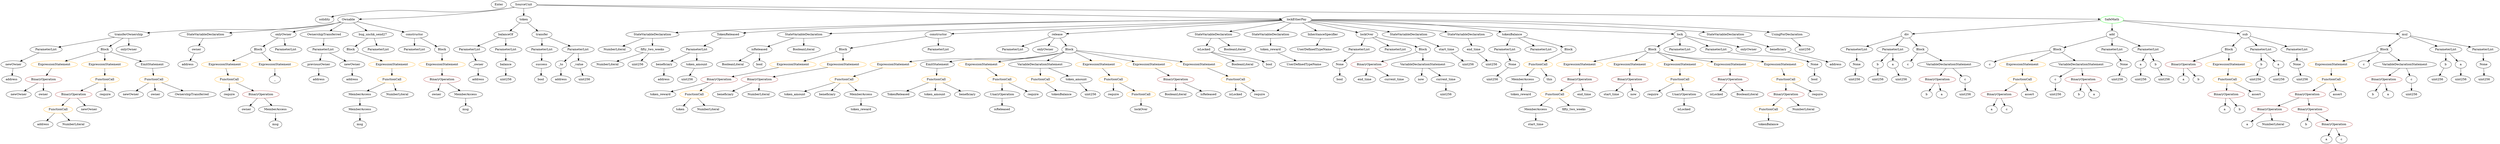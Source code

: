 strict digraph {
	graph [bb="0,0,9964.1,684"];
	node [label="\N"];
	Enter	[height=0.5,
		pos="1968.6,666",
		width=0.83628];
	Block_Unnamed_3	[color=black,
		height=0.5,
		label=Block,
		pos="8174.6,450",
		width=0.90558];
	Identifier_c_4	[color=black,
		height=0.5,
		label=c,
		pos="7900.6,378",
		width=0.75];
	Block_Unnamed_3 -> Identifier_c_4	[pos="e,7921.6,389.87 8143.2,444.29 8097,436.87 8008.7,420.7 7936.6,396 7935,395.47 7933.5,394.89 7931.9,394.27"];
	ExpressionStatement_Unnamed_2	[color=orange,
		height=0.5,
		label=ExpressionStatement,
		pos="8033.6,378",
		width=2.458];
	Block_Unnamed_3 -> ExpressionStatement_Unnamed_2	[pos="e,8066,395.09 8151,437.28 8130.6,427.17 8100.7,412.31 8076.1,400.12"];
	VariableDeclarationStatement_Unnamed_2	[color=black,
		height=0.5,
		label=VariableDeclarationStatement,
		pos="8259.6,378",
		width=3.3174];
	Block_Unnamed_3 -> VariableDeclarationStatement_Unnamed_2	[pos="e,8238.7,396.2 8192.2,434.5 8203.1,425.54 8217.3,413.81 8229.9,403.45"];
	NumberLiteral_Unnamed_3	[color=black,
		height=0.5,
		label=NumberLiteral,
		pos="2409.6,378",
		width=1.765];
	BinaryOperation_Unnamed_7	[color=brown,
		height=0.5,
		label=BinaryOperation,
		pos="8692.6,378",
		width=1.9867];
	Identifier_a_5	[color=black,
		height=0.5,
		label=a,
		pos="8686.6,306",
		width=0.75];
	BinaryOperation_Unnamed_7 -> Identifier_a_5	[pos="e,8688.1,324.1 8691.1,359.7 8690.5,352.41 8689.7,343.73 8689,335.54"];
	Identifier_b_4	[color=black,
		height=0.5,
		label=b,
		pos="8758.6,306",
		width=0.75];
	BinaryOperation_Unnamed_7 -> Identifier_b_4	[pos="e,8744.5,321.89 8708.6,360.05 8717.1,351.04 8727.6,339.83 8736.9,330.04"];
	BinaryOperation_Unnamed_12	[color=brown,
		height=0.5,
		label=BinaryOperation,
		pos="289.59,234",
		width=1.9867];
	FunctionCall_Unnamed_5	[color=orange,
		height=0.5,
		label=FunctionCall,
		pos="225.59,162",
		width=1.6125];
	BinaryOperation_Unnamed_12 -> FunctionCall_Unnamed_5	[pos="e,240.94,179.79 274.09,216.05 266.47,207.71 257.12,197.49 248.67,188.25"];
	Identifier_newOwner	[color=black,
		height=0.5,
		label=newOwner,
		pos="352.59,162",
		width=1.4046];
	BinaryOperation_Unnamed_12 -> Identifier_newOwner	[pos="e,337.91,179.31 304.84,216.05 312.45,207.59 321.82,197.19 330.23,187.84"];
	ParameterList_Unnamed_11	[color=black,
		height=0.5,
		label=ParameterList,
		pos="2140.6,450",
		width=1.7095];
	Parameter_success	[color=black,
		height=0.5,
		label=success,
		pos="2128.6,378",
		width=1.1135];
	ParameterList_Unnamed_11 -> Parameter_success	[pos="e,2131.5,396.1 2137.6,431.7 2136.4,424.32 2134.8,415.52 2133.4,407.25"];
	BinaryOperation_Unnamed_20	[color=brown,
		height=0.5,
		label=BinaryOperation,
		pos="5424.6,378",
		width=1.9867];
	Identifier_end_time_1	[color=black,
		height=0.5,
		label=end_time,
		pos="5402.6,306",
		width=1.2382];
	BinaryOperation_Unnamed_20 -> Identifier_end_time_1	[pos="e,5408,324.1 5419.1,359.7 5416.8,352.24 5414,343.32 5411.4,334.97"];
	Identifier_current_time	[color=black,
		height=0.5,
		label=current_time,
		pos="5522.6,306",
		width=1.5848];
	BinaryOperation_Unnamed_20 -> Identifier_current_time	[pos="e,5500.3,322.91 5447.3,360.76 5460.4,351.42 5477,339.55 5491.3,329.33"];
	FunctionCall_Unnamed_13	[color=orange,
		height=0.5,
		label=FunctionCall,
		pos="6134.6,234",
		width=1.6125];
	MemberAccess_Unnamed_5	[color=black,
		height=0.5,
		label=MemberAccess,
		pos="6054.6,162",
		width=1.9174];
	FunctionCall_Unnamed_13 -> MemberAccess_Unnamed_5	[pos="e,6073.6,179.63 6116,216.76 6106,207.97 6093.4,196.93 6082.2,187.14"];
	Identifier_fifty_two_weeks	[color=black,
		height=0.5,
		label=fifty_two_weeks,
		pos="6214.6,162",
		width=2.0145];
	FunctionCall_Unnamed_13 -> Identifier_fifty_two_weeks	[pos="e,6195.6,179.63 6153.1,216.76 6163.2,207.97 6175.8,196.93 6187,187.14"];
	BooleanLiteral_Unnamed_5	[color=black,
		height=0.5,
		label=BooleanLiteral,
		pos="4675.6,234",
		width=1.7788];
	Identifier_isLocked_2	[color=black,
		height=0.5,
		label=isLocked,
		pos="4920.6,234",
		width=1.2521];
	FunctionDefinition_transferOwnership	[color=black,
		height=0.5,
		label=transferOwnership,
		pos="510.59,522",
		width=2.1947];
	ParameterList_Unnamed_15	[color=black,
		height=0.5,
		label=ParameterList,
		pos="181.59,450",
		width=1.7095];
	FunctionDefinition_transferOwnership -> ParameterList_Unnamed_15	[pos="e,230.3,461.36 454.4,509.05 395.06,496.42 301.85,476.59 241.22,463.69"];
	Block_Unnamed_6	[color=black,
		height=0.5,
		label=Block,
		pos="413.59,450",
		width=0.90558];
	FunctionDefinition_transferOwnership -> Block_Unnamed_6	[pos="e,432.82,464.88 487.6,504.41 473.9,494.53 456.41,481.91 441.88,471.41"];
	ModifierInvocation_onlyOwner	[color=black,
		height=0.5,
		label=onlyOwner,
		pos="515.59,450",
		width=1.4323];
	FunctionDefinition_transferOwnership -> ModifierInvocation_onlyOwner	[pos="e,514.37,468.1 511.82,503.7 512.34,496.41 512.96,487.73 513.55,479.54"];
	PragmaDirective_solidity	[color=black,
		height=0.5,
		label=solidity,
		pos="1274.6,594",
		width=1.0442];
	Parameter_b_2	[color=black,
		height=0.5,
		label=b,
		pos="9003.6,378",
		width=0.75];
	ElementaryTypeName_uint256_9	[color=black,
		height=0.5,
		label=uint256,
		pos="8983.6,306",
		width=1.0442];
	Parameter_b_2 -> ElementaryTypeName_uint256_9	[pos="e,8988.5,324.28 8998.7,360.05 8996.6,352.6 8994.1,343.64 8991.7,335.22"];
	Identifier_start_time_1	[color=black,
		height=0.5,
		label=start_time,
		pos="6054.6,90",
		width=1.3076];
	StateVariableDeclaration_Unnamed_7	[color=black,
		height=0.5,
		label=StateVariableDeclaration,
		pos="2578.6,522",
		width=2.8184];
	NumberLiteral_Unnamed_4	[color=black,
		height=0.5,
		label=NumberLiteral,
		pos="2424.6,450",
		width=1.765];
	StateVariableDeclaration_Unnamed_7 -> NumberLiteral_Unnamed_4	[pos="e,2457.2,465.83 2542.9,504.76 2520.4,494.57 2491.4,481.37 2467.7,470.59"];
	VariableDeclaration_fifty_two_weeks	[color=black,
		height=0.5,
		label=fifty_two_weeks,
		pos="2578.6,450",
		width=2.0145];
	StateVariableDeclaration_Unnamed_7 -> VariableDeclaration_fifty_two_weeks	[pos="e,2578.6,468.1 2578.6,503.7 2578.6,496.41 2578.6,487.73 2578.6,479.54"];
	ExpressionStatement_Unnamed_4	[color=orange,
		height=0.5,
		label=ExpressionStatement,
		pos="889.59,378",
		width=2.458];
	FunctionCall_Unnamed_3	[color=orange,
		height=0.5,
		label=FunctionCall,
		pos="917.59,306",
		width=1.6125];
	ExpressionStatement_Unnamed_4 -> FunctionCall_Unnamed_3	[pos="e,910.75,324.1 896.51,359.7 899.53,352.15 903.14,343.12 906.51,334.68"];
	BinaryOperation_Unnamed_14	[color=brown,
		height=0.5,
		label=BinaryOperation,
		pos="2827.6,306",
		width=1.9867];
	Identifier_token_reward	[color=black,
		height=0.5,
		label=token_reward,
		pos="2586.6,234",
		width=1.7095];
	BinaryOperation_Unnamed_14 -> Identifier_token_reward	[pos="e,2629.2,247.37 2782,291.75 2741.6,280.04 2682.8,262.93 2640.2,250.57"];
	FunctionCall_Unnamed_8	[color=orange,
		height=0.5,
		label=FunctionCall,
		pos="2724.6,234",
		width=1.6125];
	BinaryOperation_Unnamed_14 -> FunctionCall_Unnamed_8	[pos="e,2747.9,250.83 2803.4,288.59 2789.7,279.24 2772.3,267.4 2757.3,257.23"];
	VariableDeclaration_isLocked	[color=black,
		height=0.5,
		label=isLocked,
		pos="4753.6,450",
		width=1.2521];
	BooleanLiteral_Unnamed	[color=black,
		height=0.5,
		label=BooleanLiteral,
		pos="4903.6,378",
		width=1.7788];
	VariableDeclaration_isLocked -> BooleanLiteral_Unnamed	[pos="e,4871.5,393.98 4782.2,435.67 4804.5,425.26 4835.8,410.62 4861.1,398.84"];
	ElementaryTypeName_bool_1	[color=black,
		height=0.5,
		label=bool,
		pos="5013.6,378",
		width=0.76697];
	VariableDeclaration_isLocked -> ElementaryTypeName_bool_1	[pos="e,4992.4,389.71 4787.4,437.8 4794.1,435.76 4801,433.73 4807.6,432 4881.9,412.45 4903.7,420.18 4976.6,396 4978.4,395.4 4980.2,394.75 \
4982,394.04"];
	Identifier_TokenReleased	[color=black,
		height=0.5,
		label=TokenReleased,
		pos="3555.6,234",
		width=1.8897];
	FunctionDefinition_balanceOf	[color=black,
		height=0.5,
		label=balanceOf,
		pos="1999.6,522",
		width=1.3491];
	ParameterList_Unnamed_8	[color=black,
		height=0.5,
		label=ParameterList,
		pos="1858.6,450",
		width=1.7095];
	FunctionDefinition_balanceOf -> ParameterList_Unnamed_8	[pos="e,1888.7,465.94 1971.4,507 1950.6,496.69 1922.1,482.52 1898.9,471.02"];
	ParameterList_Unnamed_9	[color=black,
		height=0.5,
		label=ParameterList,
		pos="1999.6,450",
		width=1.7095];
	FunctionDefinition_balanceOf -> ParameterList_Unnamed_9	[pos="e,1999.6,468.1 1999.6,503.7 1999.6,496.41 1999.6,487.73 1999.6,479.54"];
	Parameter_None_2	[color=black,
		height=0.5,
		label=None,
		pos="9151.6,378",
		width=0.85014];
	ElementaryTypeName_uint256_10	[color=black,
		height=0.5,
		label=uint256,
		pos="9169.6,306",
		width=1.0442];
	Parameter_None_2 -> ElementaryTypeName_uint256_10	[pos="e,9165.2,324.1 9156,359.7 9157.9,352.32 9160.2,343.52 9162.3,335.25"];
	ElementaryTypeName_uint256_20	[color=black,
		height=0.5,
		label=uint256,
		pos="2528.6,378",
		width=1.0442];
	StateVariableDeclaration_Unnamed	[color=black,
		height=0.5,
		label=StateVariableDeclaration,
		pos="755.59,522",
		width=2.8184];
	VariableDeclaration_owner	[color=black,
		height=0.5,
		label=owner,
		pos="747.59,450",
		width=0.93331];
	StateVariableDeclaration_Unnamed -> VariableDeclaration_owner	[pos="e,749.54,468.1 753.61,503.7 752.78,496.41 751.78,487.73 750.85,479.54"];
	ElementaryTypeName_uint256_16	[color=black,
		height=0.5,
		label=uint256,
		pos="2308.6,306",
		width=1.0442];
	BooleanLiteral_Unnamed_2	[color=black,
		height=0.5,
		label=BooleanLiteral,
		pos="2914.6,378",
		width=1.7788];
	EventDefinition_TokenReleased	[color=black,
		height=0.5,
		label=TokenReleased,
		pos="2902.6,522",
		width=1.8897];
	ParameterList_Unnamed_17	[color=black,
		height=0.5,
		label=ParameterList,
		pos="2768.6,450",
		width=1.7095];
	EventDefinition_TokenReleased -> ParameterList_Unnamed_17	[pos="e,2797.8,466.25 2872.8,505.46 2853.7,495.47 2828.6,482.38 2807.9,471.53"];
	FunctionCall_Unnamed_11	[color=orange,
		height=0.5,
		label=FunctionCall,
		pos="7074.6,306",
		width=1.6125];
	BinaryOperation_Unnamed_16	[color=brown,
		height=0.5,
		label=BinaryOperation,
		pos="7076.6,234",
		width=1.9867];
	FunctionCall_Unnamed_11 -> BinaryOperation_Unnamed_16	[pos="e,7076.1,252.1 7075.1,287.7 7075.3,280.41 7075.5,271.73 7075.8,263.54"];
	Identifier_require_3	[color=black,
		height=0.5,
		label=require,
		pos="7202.6,234",
		width=1.0026];
	FunctionCall_Unnamed_11 -> Identifier_require_3	[pos="e,7179.2,247.81 7102.4,289.81 7122,279.08 7148.4,264.64 7169.2,253.28"];
	ElementaryTypeName_address	[color=black,
		height=0.5,
		label=address,
		pos="1891.6,306",
		width=1.0996];
	ExpressionStatement_Unnamed_14	[color=orange,
		height=0.5,
		label=ExpressionStatement,
		pos="6259.6,378",
		width=2.458];
	BinaryOperation_Unnamed_18	[color=brown,
		height=0.5,
		label=BinaryOperation,
		pos="6255.6,306",
		width=1.9867];
	ExpressionStatement_Unnamed_14 -> BinaryOperation_Unnamed_18	[pos="e,6256.6,324.1 6258.6,359.7 6258.2,352.41 6257.7,343.73 6257.2,335.54"];
	ParameterList_Unnamed_24	[color=black,
		height=0.5,
		label=ParameterList,
		pos="5380.6,450",
		width=1.7095];
	Parameter_None_6	[color=black,
		height=0.5,
		label=None,
		pos="5304.6,378",
		width=0.85014];
	ParameterList_Unnamed_24 -> Parameter_None_6	[pos="e,5320.7,393.8 5362.6,432.41 5352.5,423.16 5339.9,411.51 5329,401.45"];
	FunctionDefinition_div	[color=black,
		height=0.5,
		label=div,
		pos="7553.6,522",
		width=0.75];
	ParameterList_Unnamed_3	[color=black,
		height=0.5,
		label=ParameterList,
		pos="7354.6,450",
		width=1.7095];
	FunctionDefinition_div -> ParameterList_Unnamed_3	[pos="e,7392.8,464.44 7530,512.7 7499,501.78 7443.7,482.34 7403.5,468.19"];
	ParameterList_Unnamed_2	[color=black,
		height=0.5,
		label=ParameterList,
		pos="7497.6,450",
		width=1.7095];
	FunctionDefinition_div -> ParameterList_Unnamed_2	[pos="e,7510.9,467.63 7541.4,505.81 7534.6,497.28 7525.9,486.4 7518.1,476.6"];
	Block_Unnamed_1	[color=black,
		height=0.5,
		label=Block,
		pos="7609.6,450",
		width=0.90558];
	FunctionDefinition_div -> Block_Unnamed_1	[pos="e,7597.1,466.64 7565.7,505.81 7572.8,496.94 7581.9,485.55 7590,475.45"];
	Block_Unnamed_2	[color=black,
		height=0.5,
		label=Block,
		pos="8870.6,450",
		width=0.90558];
	Block_Unnamed_2 -> BinaryOperation_Unnamed_7	[pos="e,8730,393.71 8844.7,438.82 8817.5,428.11 8774,411.01 8740.5,397.84"];
	ExpressionStatement_Unnamed_1	[color=orange,
		height=0.5,
		label=ExpressionStatement,
		pos="8870.6,378",
		width=2.458];
	Block_Unnamed_2 -> ExpressionStatement_Unnamed_1	[pos="e,8870.6,396.1 8870.6,431.7 8870.6,424.41 8870.6,415.73 8870.6,407.54"];
	VariableDeclaration_beneficiary	[color=black,
		height=0.5,
		label=beneficiary,
		pos="7046.6,450",
		width=1.4184];
	ElementaryTypeName_address_7	[color=black,
		height=0.5,
		label=address,
		pos="7264.6,378",
		width=1.0996];
	VariableDeclaration_beneficiary -> ElementaryTypeName_address_7	[pos="e,7234.2,389.97 7084.5,437.62 7119.1,427.16 7171.4,411.03 7216.6,396 7218.8,395.26 7221.1,394.49 7223.4,393.7"];
	Identifier_b_2	[color=black,
		height=0.5,
		label=b,
		pos="7614.6,234",
		width=0.75];
	Parameter__to	[color=black,
		height=0.5,
		label=_to,
		pos="2213.6,378",
		width=0.75];
	ElementaryTypeName_address_1	[color=black,
		height=0.5,
		label=address,
		pos="2213.6,306",
		width=1.0996];
	Parameter__to -> ElementaryTypeName_address_1	[pos="e,2213.6,324.1 2213.6,359.7 2213.6,352.41 2213.6,343.73 2213.6,335.54"];
	Parameter_None_4	[color=black,
		height=0.5,
		label=None,
		pos="5987.6,378",
		width=0.85014];
	ElementaryTypeName_uint256_22	[color=black,
		height=0.5,
		label=uint256,
		pos="5885.6,306",
		width=1.0442];
	Parameter_None_4 -> ElementaryTypeName_uint256_22	[pos="e,5906.4,321.31 5968.4,363.83 5953.5,353.61 5932.6,339.24 5915.5,327.51"];
	StateVariableDeclaration_Unnamed_4	[color=black,
		height=0.5,
		label=StateVariableDeclaration,
		pos="3197.6,522",
		width=2.8184];
	VariableDeclaration_isReleased	[color=black,
		height=0.5,
		label=isReleased,
		pos="3024.6,450",
		width=1.3907];
	StateVariableDeclaration_Unnamed_4 -> VariableDeclaration_isReleased	[pos="e,3057,464.12 3158.3,505.12 3131.3,494.18 3095.4,479.66 3067.6,468.41"];
	BooleanLiteral_Unnamed_3	[color=black,
		height=0.5,
		label=BooleanLiteral,
		pos="3197.6,450",
		width=1.7788];
	StateVariableDeclaration_Unnamed_4 -> BooleanLiteral_Unnamed_3	[pos="e,3197.6,468.1 3197.6,503.7 3197.6,496.41 3197.6,487.73 3197.6,479.54"];
	Identifier_owner_1	[color=black,
		height=0.5,
		label=owner,
		pos="982.59,162",
		width=0.93331];
	Parameter_balance	[color=black,
		height=0.5,
		label=balance,
		pos="1999.6,378",
		width=1.0719];
	ElementaryTypeName_uint256_15	[color=black,
		height=0.5,
		label=uint256,
		pos="1999.6,306",
		width=1.0442];
	Parameter_balance -> ElementaryTypeName_uint256_15	[pos="e,1999.6,324.1 1999.6,359.7 1999.6,352.41 1999.6,343.73 1999.6,335.54"];
	ModifierDefinition_onlyOwner	[color=black,
		height=0.5,
		label=onlyOwner,
		pos="1111.6,522",
		width=1.4323];
	Block_Unnamed_5	[color=black,
		height=0.5,
		label=Block,
		pos="1005.6,450",
		width=0.90558];
	ModifierDefinition_onlyOwner -> Block_Unnamed_5	[pos="e,1025.9,464.44 1088.3,505.64 1072.7,495.34 1052.1,481.7 1035.3,470.62"];
	ParameterList_Unnamed_14	[color=black,
		height=0.5,
		label=ParameterList,
		pos="1117.6,450",
		width=1.7095];
	ModifierDefinition_onlyOwner -> ParameterList_Unnamed_14	[pos="e,1116.1,468.1 1113.1,503.7 1113.7,496.41 1114.4,487.73 1115.1,479.54"];
	FunctionCall_Unnamed_1	[color=orange,
		height=0.5,
		label=FunctionCall,
		pos="8869.6,306",
		width=1.6125];
	ExpressionStatement_Unnamed_1 -> FunctionCall_Unnamed_1	[pos="e,8869.8,324.1 8870.3,359.7 8870.2,352.41 8870.1,343.73 8870,335.54"];
	ParameterList_Unnamed_13	[color=black,
		height=0.5,
		label=ParameterList,
		pos="1634.6,450",
		width=1.7095];
	BinaryOperation_Unnamed_2	[color=brown,
		height=0.5,
		label=BinaryOperation,
		pos="9048.6,162",
		width=1.9867];
	Identifier_a_1	[color=black,
		height=0.5,
		label=a,
		pos="8952.6,90",
		width=0.75];
	BinaryOperation_Unnamed_2 -> Identifier_a_1	[pos="e,8970.3,103.88 9026.3,144.76 9012.3,134.56 8994.2,121.33 8979.4,110.55"];
	NumberLiteral_Unnamed	[color=black,
		height=0.5,
		label=NumberLiteral,
		pos="9061.6,90",
		width=1.765];
	BinaryOperation_Unnamed_2 -> NumberLiteral_Unnamed	[pos="e,9058.4,108.1 9051.8,143.7 9053.2,136.32 9054.8,127.52 9056.3,119.25"];
	Identifier_isReleased	[color=black,
		height=0.5,
		label=isReleased,
		pos="3977.6,162",
		width=1.3907];
	EventDefinition_OwnershipTransferred	[color=black,
		height=0.5,
		label=OwnershipTransferred,
		pos="1275.6,522",
		width=2.6243];
	ParameterList_Unnamed_12	[color=black,
		height=0.5,
		label=ParameterList,
		pos="1269.6,450",
		width=1.7095];
	EventDefinition_OwnershipTransferred -> ParameterList_Unnamed_12	[pos="e,1271.1,468.1 1274.1,503.7 1273.5,496.41 1272.7,487.73 1272,479.54"];
	Parameter_None_1	[color=black,
		height=0.5,
		label=None,
		pos="7352.6,378",
		width=0.85014];
	ParameterList_Unnamed_3 -> Parameter_None_1	[pos="e,7353.1,396.1 7354.1,431.7 7353.9,424.41 7353.6,415.73 7353.4,407.54"];
	FunctionDefinition_constructor_1	[color=black,
		height=0.5,
		label=constructor,
		pos="3717.6,522",
		width=1.4877];
	Block_Unnamed_8	[color=black,
		height=0.5,
		label=Block,
		pos="3353.6,450",
		width=0.90558];
	FunctionDefinition_constructor_1 -> Block_Unnamed_8	[pos="e,3384,456.86 3671.9,512.21 3600.6,498.49 3464,472.23 3395.3,459.01"];
	ParameterList_Unnamed_18	[color=black,
		height=0.5,
		label=ParameterList,
		pos="3717.6,450",
		width=1.7095];
	FunctionDefinition_constructor_1 -> ParameterList_Unnamed_18	[pos="e,3717.6,468.1 3717.6,503.7 3717.6,496.41 3717.6,487.73 3717.6,479.54"];
	BinaryOperation_Unnamed	[color=brown,
		height=0.5,
		label=BinaryOperation,
		pos="9498.6,306",
		width=1.9867];
	Identifier_b	[color=black,
		height=0.5,
		label=b,
		pos="9443.6,234",
		width=0.75];
	BinaryOperation_Unnamed -> Identifier_b	[pos="e,9455.7,250.36 9485.3,288.05 9478.5,279.44 9470.1,268.81 9462.7,259.33"];
	Identifier_a	[color=black,
		height=0.5,
		label=a,
		pos="9515.6,234",
		width=0.75];
	BinaryOperation_Unnamed -> Identifier_a	[pos="e,9511.4,252.1 9502.8,287.7 9504.6,280.32 9506.7,271.52 9508.7,263.25"];
	ElementaryTypeName_uint256_12	[color=black,
		height=0.5,
		label=uint256,
		pos="8596.6,306",
		width=1.0442];
	Block_Unnamed_7	[color=black,
		height=0.5,
		label=Block,
		pos="1381.6,450",
		width=0.90558];
	ExpressionStatement_Unnamed_8	[color=orange,
		height=0.5,
		label=ExpressionStatement,
		pos="1551.6,378",
		width=2.458];
	Block_Unnamed_7 -> ExpressionStatement_Unnamed_8	[pos="e,1513.5,394.62 1407.2,438.38 1412.3,436.26 1417.6,434.06 1422.6,432 1449.2,421.02 1478.9,408.8 1503.1,398.87"];
	Identifier_msg_2	[color=black,
		height=0.5,
		label=msg,
		pos="1440.6,90",
		width=0.75];
	ExpressionStatement_Unnamed_13	[color=orange,
		height=0.5,
		label=ExpressionStatement,
		pos="6454.6,378",
		width=2.458];
	BinaryOperation_Unnamed_17	[color=brown,
		height=0.5,
		label=BinaryOperation,
		pos="6454.6,306",
		width=1.9867];
	ExpressionStatement_Unnamed_13 -> BinaryOperation_Unnamed_17	[pos="e,6454.6,324.1 6454.6,359.7 6454.6,352.41 6454.6,343.73 6454.6,335.54"];
	ParameterList_Unnamed_25	[color=black,
		height=0.5,
		label=ParameterList,
		pos="3996.6,450",
		width=1.7095];
	MemberAccess_Unnamed_4	[color=black,
		height=0.5,
		label=MemberAccess,
		pos="6010.6,306",
		width=1.9174];
	Identifier_token_reward_1	[color=black,
		height=0.5,
		label=token_reward,
		pos="5996.6,234",
		width=1.7095];
	MemberAccess_Unnamed_4 -> Identifier_token_reward_1	[pos="e,6000,252.1 6007.1,287.7 6005.7,280.32 6003.9,271.52 6002.2,263.25"];
	Parameter__owner	[color=black,
		height=0.5,
		label=_owner,
		pos="1891.6,378",
		width=1.0719];
	Parameter__owner -> ElementaryTypeName_address	[pos="e,1891.6,324.1 1891.6,359.7 1891.6,352.41 1891.6,343.73 1891.6,335.54"];
	FunctionCall_Unnamed_19	[color=orange,
		height=0.5,
		label=FunctionCall,
		pos="3331.6,306",
		width=1.6125];
	Identifier_token_amount	[color=black,
		height=0.5,
		label=token_amount,
		pos="3129.6,234",
		width=1.765];
	FunctionCall_Unnamed_19 -> Identifier_token_amount	[pos="e,3168.6,248.53 3294.1,292 3261.7,280.78 3214.7,264.5 3179.2,252.21"];
	Identifier_beneficiary_1	[color=black,
		height=0.5,
		label=beneficiary,
		pos="3262.6,234",
		width=1.4184];
	FunctionCall_Unnamed_19 -> Identifier_beneficiary_1	[pos="e,3278.8,251.47 3315.2,288.41 3306.7,279.78 3296.2,269.06 3286.7,259.5"];
	MemberAccess_Unnamed_6	[color=black,
		height=0.5,
		label=MemberAccess,
		pos="3400.6,234",
		width=1.9174];
	FunctionCall_Unnamed_19 -> MemberAccess_Unnamed_6	[pos="e,3383.9,251.96 3347.9,288.41 3356.3,279.91 3366.7,269.37 3376,259.91"];
	ExpressionStatement_Unnamed_7	[color=orange,
		height=0.5,
		label=ExpressionStatement,
		pos="215.59,378",
		width=2.458];
	BinaryOperation_Unnamed_13	[color=brown,
		height=0.5,
		label=BinaryOperation,
		pos="168.59,306",
		width=1.9867];
	ExpressionStatement_Unnamed_7 -> BinaryOperation_Unnamed_13	[pos="e,180.07,324.1 203.97,359.7 198.68,351.81 192.29,342.3 186.41,333.55"];
	FunctionDefinition_release	[color=black,
		height=0.5,
		label=release,
		pos="4178.6,522",
		width=0.98875];
	FunctionDefinition_release -> ParameterList_Unnamed_25	[pos="e,4032.7,464.87 4150.9,510.37 4122.4,499.39 4077.4,482.07 4043.3,468.97"];
	ModifierInvocation_onlyOwner_2	[color=black,
		height=0.5,
		label=onlyOwner,
		pos="4127.6,450",
		width=1.4323];
	FunctionDefinition_release -> ModifierInvocation_onlyOwner_2	[pos="e,4139.7,467.63 4166.8,504.76 4160.7,496.49 4153.3,486.23 4146.5,476.9"];
	Block_Unnamed_12	[color=black,
		height=0.5,
		label=Block,
		pos="4229.6,450",
		width=0.90558];
	FunctionDefinition_release -> Block_Unnamed_12	[pos="e,4217.8,467.15 4190.4,504.76 4196.6,496.28 4204.3,485.71 4211.2,476.2"];
	FunctionCall_Unnamed_12	[color=orange,
		height=0.5,
		label=FunctionCall,
		pos="7006.6,162",
		width=1.6125];
	BinaryOperation_Unnamed_16 -> FunctionCall_Unnamed_12	[pos="e,7022.9,179.31 7059.6,216.05 7051,207.42 7040.3,196.76 7030.9,187.27"];
	NumberLiteral_Unnamed_7	[color=black,
		height=0.5,
		label=NumberLiteral,
		pos="7146.6,162",
		width=1.765];
	BinaryOperation_Unnamed_16 -> NumberLiteral_Unnamed_7	[pos="e,7129.8,179.79 7093.5,216.05 7102,207.54 7112.5,197.07 7121.9,187.68"];
	Block_Unnamed_5 -> ExpressionStatement_Unnamed_4	[pos="e,916.74,395.39 984.04,436 967.93,426.28 945.52,412.75 926.57,401.32"];
	ExpressionStatement_Unnamed_5	[color=orange,
		height=0.5,
		label=ExpressionStatement,
		pos="1084.6,378",
		width=2.458];
	Block_Unnamed_5 -> ExpressionStatement_Unnamed_5	[pos="e,1065.4,396.04 1022.3,434.15 1032.4,425.26 1045.4,413.74 1056.9,403.53"];
	VariableDeclaration_end_time	[color=black,
		height=0.5,
		label=end_time,
		pos="5841.6,450",
		width=1.2382];
	ElementaryTypeName_uint256_19	[color=black,
		height=0.5,
		label=uint256,
		pos="5901.6,378",
		width=1.0442];
	VariableDeclaration_end_time -> ElementaryTypeName_uint256_19	[pos="e,5887.7,395.15 5855.5,432.76 5862.9,424.11 5872.2,413.27 5880.5,403.6"];
	Identifier_isReleased_1	[color=black,
		height=0.5,
		label=isReleased,
		pos="4807.6,234",
		width=1.3907];
	VariableDeclaration_previousOwner	[color=black,
		height=0.5,
		label=previousOwner,
		pos="1258.6,378",
		width=1.8759];
	ElementaryTypeName_address_3	[color=black,
		height=0.5,
		label=address,
		pos="1258.6,306",
		width=1.0996];
	VariableDeclaration_previousOwner -> ElementaryTypeName_address_3	[pos="e,1258.6,324.1 1258.6,359.7 1258.6,352.41 1258.6,343.73 1258.6,335.54"];
	Parameter_newOwner	[color=black,
		height=0.5,
		label=newOwner,
		pos="52.587,378",
		width=1.4046];
	ParameterList_Unnamed_15 -> Parameter_newOwner	[pos="e,79.507,393.61 153.28,433.64 134.5,423.45 109.66,409.97 89.36,398.95"];
	ExpressionStatement_Unnamed_9	[color=orange,
		height=0.5,
		label=ExpressionStatement,
		pos="3158.6,378",
		width=2.458];
	Block_Unnamed_8 -> ExpressionStatement_Unnamed_9	[pos="e,3201,394.24 3326.9,439.41 3297.4,428.81 3249,411.47 3211.7,398.08"];
	ExpressionStatement_Unnamed_10	[color=orange,
		height=0.5,
		label=ExpressionStatement,
		pos="3353.6,378",
		width=2.458];
	Block_Unnamed_8 -> ExpressionStatement_Unnamed_10	[pos="e,3353.6,396.1 3353.6,431.7 3353.6,424.41 3353.6,415.73 3353.6,407.54"];
	Identifier_b_5	[color=black,
		height=0.5,
		label=b,
		pos="8256.6,234",
		width=0.75];
	Identifier_beneficiary	[color=black,
		height=0.5,
		label=beneficiary,
		pos="2851.6,234",
		width=1.4184];
	BinaryOperation_Unnamed_10	[color=brown,
		height=0.5,
		label=BinaryOperation,
		pos="1746.6,306",
		width=1.9867];
	Identifier_owner	[color=black,
		height=0.5,
		label=owner,
		pos="1726.6,234",
		width=0.93331];
	BinaryOperation_Unnamed_10 -> Identifier_owner	[pos="e,1731.5,252.1 1741.6,287.7 1739.5,280.24 1737,271.32 1734.6,262.97"];
	MemberAccess_Unnamed	[color=black,
		height=0.5,
		label=MemberAccess,
		pos="1847.6,234",
		width=1.9174];
	BinaryOperation_Unnamed_10 -> MemberAccess_Unnamed	[pos="e,1824.1,251.31 1770.3,288.59 1783.6,279.37 1800.4,267.74 1814.9,257.66"];
	Identifier_now_1	[color=black,
		height=0.5,
		label=now,
		pos="5629.6,306",
		width=0.75];
	VariableDeclaration_newOwner	[color=black,
		height=0.5,
		label=newOwner,
		pos="1394.6,378",
		width=1.4046];
	ElementaryTypeName_address_4	[color=black,
		height=0.5,
		label=address,
		pos="1394.6,306",
		width=1.0996];
	VariableDeclaration_newOwner -> ElementaryTypeName_address_4	[pos="e,1394.6,324.1 1394.6,359.7 1394.6,352.41 1394.6,343.73 1394.6,335.54"];
	MemberAccess_Unnamed_2	[color=black,
		height=0.5,
		label=MemberAccess,
		pos="1440.6,234",
		width=1.9174];
	MemberAccess_Unnamed_3	[color=black,
		height=0.5,
		label=MemberAccess,
		pos="1440.6,162",
		width=1.9174];
	MemberAccess_Unnamed_2 -> MemberAccess_Unnamed_3	[pos="e,1440.6,180.1 1440.6,215.7 1440.6,208.41 1440.6,199.73 1440.6,191.54"];
	BooleanLiteral_Unnamed_1	[color=black,
		height=0.5,
		label=BooleanLiteral,
		pos="4880.6,450",
		width=1.7788];
	FunctionDefinition_add	[color=black,
		height=0.5,
		label=add,
		pos="8394.6,522",
		width=0.75];
	FunctionDefinition_add -> Block_Unnamed_3	[pos="e,8202.3,459.82 8370.6,513.38 8332.7,501.32 8258.7,477.75 8213.2,463.29"];
	ParameterList_Unnamed_7	[color=black,
		height=0.5,
		label=ParameterList,
		pos="8394.6,450",
		width=1.7095];
	FunctionDefinition_add -> ParameterList_Unnamed_7	[pos="e,8394.6,468.1 8394.6,503.7 8394.6,496.41 8394.6,487.73 8394.6,479.54"];
	ParameterList_Unnamed_6	[color=black,
		height=0.5,
		label=ParameterList,
		pos="8535.6,450",
		width=1.7095];
	FunctionDefinition_add -> ParameterList_Unnamed_6	[pos="e,8505.2,466.09 8415.7,510.52 8436.6,500.16 8469,484.05 8494.9,471.19"];
	ExpressionStatement_Unnamed_6	[color=orange,
		height=0.5,
		label=ExpressionStatement,
		pos="413.59,378",
		width=2.458];
	FunctionCall_Unnamed_4	[color=orange,
		height=0.5,
		label=FunctionCall,
		pos="413.59,306",
		width=1.6125];
	ExpressionStatement_Unnamed_6 -> FunctionCall_Unnamed_4	[pos="e,413.59,324.1 413.59,359.7 413.59,352.41 413.59,343.73 413.59,335.54"];
	FunctionCall_Unnamed_7	[color=orange,
		height=0.5,
		label=FunctionCall,
		pos="1551.6,306",
		width=1.6125];
	FunctionCall_Unnamed_7 -> MemberAccess_Unnamed_2	[pos="e,1466.2,251.14 1526.7,289.29 1511.6,279.79 1492.2,267.53 1475.6,257.06"];
	NumberLiteral_Unnamed_2	[color=black,
		height=0.5,
		label=NumberLiteral,
		pos="1591.6,234",
		width=1.765];
	FunctionCall_Unnamed_7 -> NumberLiteral_Unnamed_2	[pos="e,1581.7,252.28 1561.3,288.05 1565.7,280.26 1571.1,270.82 1576.1,262.08"];
	ExpressionStatement_Unnamed_11	[color=orange,
		height=0.5,
		label=ExpressionStatement,
		pos="6649.6,378",
		width=2.458];
	FunctionCall_Unnamed_10	[color=orange,
		height=0.5,
		label=FunctionCall,
		pos="6649.6,306",
		width=1.6125];
	ExpressionStatement_Unnamed_11 -> FunctionCall_Unnamed_10	[pos="e,6649.6,324.1 6649.6,359.7 6649.6,352.41 6649.6,343.73 6649.6,335.54"];
	ContractDefinition_Ownable	[color=black,
		height=0.5,
		label=Ownable,
		pos="1373.6,594",
		width=1.2105];
	ContractDefinition_Ownable -> FunctionDefinition_transferOwnership	[pos="e,576.4,532.25 1342,581.22 1335.4,579.15 1328.3,577.26 1321.6,576 1025.8,520.78 945.26,566.81 645.59,540 626.79,538.32 606.59,536.03 \
587.67,533.68"];
	ContractDefinition_Ownable -> StateVariableDeclaration_Unnamed	[pos="e,849.21,529.23 1341.7,581.34 1335.1,579.29 1328.2,577.37 1321.6,576 1236.3,558.29 999.48,539.8 860.68,530.03"];
	ContractDefinition_Ownable -> ModifierDefinition_onlyOwner	[pos="e,1150.6,534.08 1340.7,581.81 1334.4,579.79 1327.8,577.76 1321.6,576 1256,557.4 1238.5,557.15 1172.6,540 1169,539.07 1165.3,538.1 \
1161.6,537.1"];
	ContractDefinition_Ownable -> EventDefinition_OwnershipTransferred	[pos="e,1299.2,539.88 1352.3,577.81 1339.5,568.64 1322.9,556.77 1308.4,546.42"];
	FunctionDefinition_bug_unchk_send27	[color=black,
		height=0.5,
		label=bug_unchk_send27,
		pos="1471.6,522",
		width=2.3194];
	ContractDefinition_Ownable -> FunctionDefinition_bug_unchk_send27	[pos="e,1448.3,539.63 1394.9,577.81 1407.8,568.58 1424.6,556.6 1439.1,546.19"];
	FunctionDefinition_constructor	[color=black,
		height=0.5,
		label=constructor,
		pos="1634.6,522",
		width=1.4877];
	ContractDefinition_Ownable -> FunctionDefinition_constructor	[pos="e,1593.8,533.94 1409.6,583.34 1454.6,571.29 1531.7,550.59 1583,536.85"];
	Identifier_msg	[color=black,
		height=0.5,
		label=msg,
		pos="1847.6,162",
		width=0.75];
	StateVariableDeclaration_Unnamed_3	[color=black,
		height=0.5,
		label=StateVariableDeclaration,
		pos="4803.6,522",
		width=2.8184];
	StateVariableDeclaration_Unnamed_3 -> VariableDeclaration_isLocked	[pos="e,4765.5,467.62 4791.2,503.7 4785.5,495.61 4778.5,485.81 4772.1,476.87"];
	StateVariableDeclaration_Unnamed_3 -> BooleanLiteral_Unnamed_1	[pos="e,4862.4,467.55 4822.2,504.05 4831.8,495.39 4843.5,484.7 4854,475.19"];
	ElementaryTypeName_uint256_6	[color=black,
		height=0.5,
		label=uint256,
		pos="7335.6,306",
		width=1.0442];
	ParameterList_Unnamed_16	[color=black,
		height=0.5,
		label=ParameterList,
		pos="1493.6,450",
		width=1.7095];
	ElementaryTypeName_uint256_18	[color=black,
		height=0.5,
		label=uint256,
		pos="5808.6,378",
		width=1.0442];
	Parameter_a_3	[color=black,
		height=0.5,
		label=a,
		pos="8503.6,378",
		width=0.75];
	ElementaryTypeName_uint256_11	[color=black,
		height=0.5,
		label=uint256,
		pos="8503.6,306",
		width=1.0442];
	Parameter_a_3 -> ElementaryTypeName_uint256_11	[pos="e,8503.6,324.1 8503.6,359.7 8503.6,352.41 8503.6,343.73 8503.6,335.54"];
	ExpressionStatement_Unnamed_19	[color=orange,
		height=0.5,
		label=ExpressionStatement,
		pos="3548.6,378",
		width=2.458];
	ExpressionStatement_Unnamed_19 -> FunctionCall_Unnamed_19	[pos="e,3370.7,319.63 3502.8,362.24 3467.3,350.79 3418.2,334.94 3381.6,323.15"];
	FunctionCall_Unnamed_20	[color=orange,
		height=0.5,
		label=FunctionCall,
		pos="3712.6,306",
		width=1.6125];
	FunctionCall_Unnamed_20 -> Identifier_TokenReleased	[pos="e,3589.3,250.04 3680.4,290.67 3657.1,280.26 3625.2,266.06 3599.6,254.6"];
	Identifier_token_amount_1	[color=black,
		height=0.5,
		label=token_amount,
		pos="3705.6,234",
		width=1.765];
	FunctionCall_Unnamed_20 -> Identifier_token_amount_1	[pos="e,3707.3,252.1 3710.9,287.7 3710.1,280.41 3709.3,271.73 3708.4,263.54"];
	Identifier_beneficiary_2	[color=black,
		height=0.5,
		label=beneficiary,
		pos="3838.6,234",
		width=1.4184];
	FunctionCall_Unnamed_20 -> Identifier_beneficiary_2	[pos="e,3812.2,249.68 3739.9,289.81 3758.2,279.68 3782.4,266.24 3802.2,255.2"];
	ElementaryTypeName_uint256_13	[color=black,
		height=0.5,
		label=uint256,
		pos="8410.6,306",
		width=1.0442];
	FunctionCall_Unnamed_2	[color=orange,
		height=0.5,
		label=FunctionCall,
		pos="8033.6,306",
		width=1.6125];
	ExpressionStatement_Unnamed_2 -> FunctionCall_Unnamed_2	[pos="e,8033.6,324.1 8033.6,359.7 8033.6,352.41 8033.6,343.73 8033.6,335.54"];
	Identifier_tokenBalance_1	[color=black,
		height=0.5,
		label=tokenBalance,
		pos="4215.6,234",
		width=1.6679];
	VariableDeclaration_c_2	[color=black,
		height=0.5,
		label=c,
		pos="8156.6,306",
		width=0.75];
	ElementaryTypeName_uint256_14	[color=black,
		height=0.5,
		label=uint256,
		pos="8156.6,234",
		width=1.0442];
	VariableDeclaration_c_2 -> ElementaryTypeName_uint256_14	[pos="e,8156.6,252.1 8156.6,287.7 8156.6,280.41 8156.6,271.73 8156.6,263.54"];
	StateVariableDeclaration_Unnamed_1	[color=black,
		height=0.5,
		label=StateVariableDeclaration,
		pos="5024.6,522",
		width=2.8184];
	VariableDeclaration_token_reward	[color=black,
		height=0.5,
		label=token_reward,
		pos="5024.6,450",
		width=1.7095];
	StateVariableDeclaration_Unnamed_1 -> VariableDeclaration_token_reward	[pos="e,5024.6,468.1 5024.6,503.7 5024.6,496.41 5024.6,487.73 5024.6,479.54"];
	Parameter_None_5	[color=black,
		height=0.5,
		label=None,
		pos="7176.6,378",
		width=0.85014];
	ElementaryTypeName_bool_3	[color=black,
		height=0.5,
		label=bool,
		pos="7178.6,306",
		width=0.76697];
	Parameter_None_5 -> ElementaryTypeName_bool_3	[pos="e,7178.1,324.1 7177.1,359.7 7177.3,352.41 7177.5,343.73 7177.8,335.54"];
	Identifier_newOwner_2	[color=black,
		height=0.5,
		label=newOwner,
		pos="64.587,234",
		width=1.4046];
	BinaryOperation_Unnamed_9	[color=brown,
		height=0.5,
		label=BinaryOperation,
		pos="7924.6,234",
		width=1.9867];
	FunctionCall_Unnamed_2 -> BinaryOperation_Unnamed_9	[pos="e,7949.7,251.14 8009.1,289.29 7994.5,279.88 7975.6,267.76 7959.4,257.36"];
	Identifier_assert_2	[color=black,
		height=0.5,
		label=assert,
		pos="8046.6,234",
		width=0.89172];
	FunctionCall_Unnamed_2 -> Identifier_assert_2	[pos="e,8043.4,252.1 8036.8,287.7 8038.2,280.32 8039.8,271.52 8041.3,263.25"];
	Identifier_require_4	[color=black,
		height=0.5,
		label=require,
		pos="5019.6,234",
		width=1.0026];
	Parameter_a_2	[color=black,
		height=0.5,
		label=a,
		pos="9075.6,378",
		width=0.75];
	ElementaryTypeName_uint256_8	[color=black,
		height=0.5,
		label=uint256,
		pos="9076.6,306",
		width=1.0442];
	Parameter_a_2 -> ElementaryTypeName_uint256_8	[pos="e,9076.3,324.1 9075.8,359.7 9075.9,352.41 9076.1,343.73 9076.2,335.54"];
	Identifier_a_7	[color=black,
		height=0.5,
		label=a,
		pos="7888.6,162",
		width=0.75];
	BinaryOperation_Unnamed_9 -> Identifier_a_7	[pos="e,7896.9,179.14 7915.7,215.7 7911.6,207.75 7906.7,198.16 7902.1,189.34"];
	Identifier_c_3	[color=black,
		height=0.5,
		label=c,
		pos="7960.6,162",
		width=0.75];
	BinaryOperation_Unnamed_9 -> Identifier_c_3	[pos="e,7952.3,179.14 7933.5,215.7 7937.6,207.75 7942.5,198.16 7947,189.34"];
	Parameter_b_3	[color=black,
		height=0.5,
		label=b,
		pos="8575.6,378",
		width=0.75];
	Parameter_b_3 -> ElementaryTypeName_uint256_12	[pos="e,8591.4,324.28 8580.7,360.05 8582.9,352.6 8585.6,343.64 8588.1,335.22"];
	BinaryOperation_Unnamed_6	[color=brown,
		height=0.5,
		label=BinaryOperation,
		pos="8859.6,234",
		width=1.9867];
	Identifier_a_4	[color=black,
		height=0.5,
		label=a,
		pos="8849.6,162",
		width=0.75];
	BinaryOperation_Unnamed_6 -> Identifier_a_4	[pos="e,8852,180.1 8857.1,215.7 8856.1,208.32 8854.8,199.52 8853.6,191.25"];
	Identifier_b_3	[color=black,
		height=0.5,
		label=b,
		pos="8921.6,162",
		width=0.75];
	BinaryOperation_Unnamed_6 -> Identifier_b_3	[pos="e,8908.4,177.89 8874.6,216.05 8882.5,207.13 8892.3,196.06 8900.9,186.33"];
	FunctionCall_Unnamed_15	[color=orange,
		height=0.5,
		label=FunctionCall,
		pos="3977.6,306",
		width=1.6125];
	UnaryOperation_Unnamed_1	[color=black,
		height=0.5,
		label=UnaryOperation,
		pos="3977.6,234",
		width=1.9452];
	FunctionCall_Unnamed_15 -> UnaryOperation_Unnamed_1	[pos="e,3977.6,252.1 3977.6,287.7 3977.6,280.41 3977.6,271.73 3977.6,263.54"];
	Identifier_require_5	[color=black,
		height=0.5,
		label=require,
		pos="4101.6,234",
		width=1.0026];
	FunctionCall_Unnamed_15 -> Identifier_require_5	[pos="e,4078.2,248.21 4004.8,289.64 4023.5,279.08 4048.4,265 4068.3,253.78"];
	Parameter_None_3	[color=black,
		height=0.5,
		label=None,
		pos="8427.6,378",
		width=0.85014];
	ParameterList_Unnamed_7 -> Parameter_None_3	[pos="e,8419.8,395.62 8402.7,431.7 8406.4,423.95 8410.8,414.64 8414.9,406.02"];
	Identifier_tokenBalance	[color=black,
		height=0.5,
		label=tokenBalance,
		pos="7006.6,90",
		width=1.6679];
	FunctionCall_Unnamed_12 -> Identifier_tokenBalance	[pos="e,7006.6,108.1 7006.6,143.7 7006.6,136.41 7006.6,127.73 7006.6,119.54"];
	Identifier_c_2	[color=black,
		height=0.5,
		label=c,
		pos="7572.6,378",
		width=0.75];
	ElementaryTypeName_uint256_1	[color=black,
		height=0.5,
		label=uint256,
		pos="9728.6,306",
		width=1.0442];
	Identifier_require_2	[color=black,
		height=0.5,
		label=require,
		pos="6538.6,234",
		width=1.0026];
	Identifier__	[color=black,
		height=0.5,
		label=_,
		pos="1084.6,306",
		width=0.75];
	ExpressionStatement_Unnamed_5 -> Identifier__	[pos="e,1084.6,324.1 1084.6,359.7 1084.6,352.41 1084.6,343.73 1084.6,335.54"];
	FunctionDefinition_transfer	[color=black,
		height=0.5,
		label=transfer,
		pos="2140.6,522",
		width=1.0719];
	FunctionDefinition_transfer -> ParameterList_Unnamed_11	[pos="e,2140.6,468.1 2140.6,503.7 2140.6,496.41 2140.6,487.73 2140.6,479.54"];
	ParameterList_Unnamed_10	[color=black,
		height=0.5,
		label=ParameterList,
		pos="2281.6,450",
		width=1.7095];
	FunctionDefinition_transfer -> ParameterList_Unnamed_10	[pos="e,2251.2,466.07 2166.4,508.16 2187.3,497.81 2217,483.07 2241,471.15"];
	Identifier_assert_1	[color=black,
		height=0.5,
		label=assert,
		pos="8981.6,234",
		width=0.89172];
	MemberAccess_Unnamed_5 -> Identifier_start_time_1	[pos="e,6054.6,108.1 6054.6,143.7 6054.6,136.41 6054.6,127.73 6054.6,119.54"];
	Identifier_this	[color=black,
		height=0.5,
		label=this,
		pos="6124.6,306",
		width=0.75];
	FunctionCall_Unnamed_18	[color=orange,
		height=0.5,
		label=FunctionCall,
		pos="4120.6,306",
		width=1.6125];
	FunctionCall_Unnamed_18 -> Identifier_tokenBalance_1	[pos="e,4193.8,251.06 4142.1,289.12 4154.7,279.87 4170.7,268.07 4184.6,257.84"];
	Block_Unnamed_10	[color=black,
		height=0.5,
		label=Block,
		pos="6541.6,450",
		width=0.90558];
	Block_Unnamed_10 -> ExpressionStatement_Unnamed_14	[pos="e,6314.2,392.56 6512.2,441.71 6468.3,430.8 6384.3,409.96 6325.3,395.31"];
	Block_Unnamed_10 -> ExpressionStatement_Unnamed_13	[pos="e,6475.7,395.95 6523.6,434.5 6512.2,425.39 6497.4,413.41 6484.3,402.92"];
	Block_Unnamed_10 -> ExpressionStatement_Unnamed_11	[pos="e,6624.1,395.49 6562.2,435.67 6577,426.03 6597.5,412.78 6614.9,401.51"];
	ExpressionStatement_Unnamed_15	[color=orange,
		height=0.5,
		label=ExpressionStatement,
		pos="6844.6,378",
		width=2.458];
	Block_Unnamed_10 -> ExpressionStatement_Unnamed_15	[pos="e,6779.7,390.64 6566,437.96 6571.4,435.79 6577.1,433.67 6582.6,432 6616.7,421.59 6704.2,404.59 6768.7,392.66"];
	ExpressionStatement_Unnamed_12	[color=orange,
		height=0.5,
		label=ExpressionStatement,
		pos="7039.6,378",
		width=2.458];
	Block_Unnamed_10 -> ExpressionStatement_Unnamed_12	[pos="e,6975.6,390.77 6565.9,437.55 6571.3,435.4 6577.1,433.39 6582.6,432 6738.1,392.87 6782.7,417.72 6941.6,396 6949,394.99 6956.7,393.83 \
6964.4,392.61"];
	Block_Unnamed_6 -> ExpressionStatement_Unnamed_7	[pos="e,258.31,394.11 386.47,439.41 356.27,428.74 306.69,411.21 268.7,397.78"];
	Block_Unnamed_6 -> ExpressionStatement_Unnamed_6	[pos="e,413.59,396.1 413.59,431.7 413.59,424.41 413.59,415.73 413.59,407.54"];
	EmitStatement_Unnamed	[color=black,
		height=0.5,
		label=EmitStatement,
		pos="604.59,378",
		width=1.7788];
	Block_Unnamed_6 -> EmitStatement_Unnamed	[pos="e,564.58,392.48 438.65,438.36 443.9,436.2 449.41,433.99 454.59,432 487.4,419.41 524.65,406.24 553.82,396.18"];
	ElementaryTypeName_uint256	[color=black,
		height=0.5,
		label=uint256,
		pos="9821.6,306",
		width=1.0442];
	BinaryOperation_Unnamed_18 -> FunctionCall_Unnamed_13	[pos="e,6161,250.26 6227.8,288.94 6210.9,279.13 6189,266.48 6170.7,255.9"];
	Identifier_end_time	[color=black,
		height=0.5,
		label=end_time,
		pos="6255.6,234",
		width=1.2382];
	BinaryOperation_Unnamed_18 -> Identifier_end_time	[pos="e,6255.6,252.1 6255.6,287.7 6255.6,280.41 6255.6,271.73 6255.6,263.54"];
	FunctionCall_Unnamed_10 -> Identifier_require_2	[pos="e,6560.4,248.76 6624.7,289.29 6608.5,279.11 6587.4,265.77 6570.1,254.86"];
	UnaryOperation_Unnamed	[color=black,
		height=0.5,
		label=UnaryOperation,
		pos="6662.6,234",
		width=1.9452];
	FunctionCall_Unnamed_10 -> UnaryOperation_Unnamed	[pos="e,6659.4,252.1 6652.8,287.7 6654.2,280.32 6655.8,271.52 6657.3,263.25"];
	ParameterList_Unnamed_8 -> Parameter__owner	[pos="e,1883.8,395.62 1866.7,431.7 1870.4,423.95 1874.8,414.64 1878.9,406.02"];
	ParameterList_Unnamed_21	[color=black,
		height=0.5,
		label=ParameterList,
		pos="6653.6,450",
		width=1.7095];
	BinaryOperation_Unnamed_5	[color=brown,
		height=0.5,
		label=BinaryOperation,
		pos="7669.6,306",
		width=1.9867];
	BinaryOperation_Unnamed_5 -> Identifier_b_2	[pos="e,7626.7,250.36 7656.3,288.05 7649.5,279.44 7641.1,268.81 7633.7,259.33"];
	Identifier_a_3	[color=black,
		height=0.5,
		label=a,
		pos="7686.6,234",
		width=0.75];
	BinaryOperation_Unnamed_5 -> Identifier_a_3	[pos="e,7682.4,252.1 7673.8,287.7 7675.6,280.32 7677.7,271.52 7679.7,263.25"];
	VariableDeclaration_beneficiary_1	[color=black,
		height=0.5,
		label=beneficiary,
		pos="2635.6,378",
		width=1.4184];
	ParameterList_Unnamed_17 -> VariableDeclaration_beneficiary_1	[pos="e,2663,393.44 2739.7,433.81 2720.2,423.51 2694.1,409.8 2673,398.67"];
	VariableDeclaration_token_amount	[color=black,
		height=0.5,
		label=token_amount,
		pos="2768.6,378",
		width=1.765];
	ParameterList_Unnamed_17 -> VariableDeclaration_token_amount	[pos="e,2768.6,396.1 2768.6,431.7 2768.6,424.41 2768.6,415.73 2768.6,407.54"];
	Parameter_b_1	[color=black,
		height=0.5,
		label=b,
		pos="7428.6,378",
		width=0.75];
	ElementaryTypeName_uint256_5	[color=black,
		height=0.5,
		label=uint256,
		pos="7428.6,306",
		width=1.0442];
	Parameter_b_1 -> ElementaryTypeName_uint256_5	[pos="e,7428.6,324.1 7428.6,359.7 7428.6,352.41 7428.6,343.73 7428.6,335.54"];
	Identifier_require_6	[color=black,
		height=0.5,
		label=require,
		pos="4423.6,234",
		width=1.0026];
	ParameterList_Unnamed_22	[color=black,
		height=0.5,
		label=ParameterList,
		pos="6794.6,450",
		width=1.7095];
	ParameterList_Unnamed_22 -> Parameter_None_5	[pos="e,7153.3,390.15 6839.6,437.32 6847.9,435.38 6856.5,433.52 6864.6,432 6984.5,409.58 7019,428.14 7136.6,396 7138.6,395.46 7140.6,394.84 \
7142.6,394.16"];
	ElementaryTypeName_uint256_24	[color=black,
		height=0.5,
		label=uint256,
		pos="4331.6,234",
		width=1.0442];
	Identifier_lockOver	[color=black,
		height=0.5,
		label=lockOver,
		pos="4535.6,162",
		width=1.2521];
	MemberAccess_Unnamed -> Identifier_msg	[pos="e,1847.6,180.1 1847.6,215.7 1847.6,208.41 1847.6,199.73 1847.6,191.54"];
	VariableDeclaration_token_amount_1	[color=black,
		height=0.5,
		label=token_amount,
		pos="4268.6,306",
		width=1.765];
	VariableDeclaration_token_amount_1 -> ElementaryTypeName_uint256_24	[pos="e,4317.3,250.83 4283.8,288.05 4291.6,279.38 4301.3,268.67 4309.9,259.15"];
	FunctionCall_Unnamed_6	[color=orange,
		height=0.5,
		label=FunctionCall,
		pos="613.59,306",
		width=1.6125];
	EmitStatement_Unnamed -> FunctionCall_Unnamed_6	[pos="e,611.39,324.1 606.81,359.7 607.76,352.32 608.89,343.52 609.95,335.25"];
	ElementaryTypeName_uint256_17	[color=black,
		height=0.5,
		label=uint256,
		pos="7153.6,450",
		width=1.0442];
	Identifier_require	[color=black,
		height=0.5,
		label=require,
		pos="917.59,234",
		width=1.0026];
	FunctionCall_Unnamed_3 -> Identifier_require	[pos="e,917.59,252.1 917.59,287.7 917.59,280.41 917.59,271.73 917.59,263.54"];
	BinaryOperation_Unnamed_11	[color=brown,
		height=0.5,
		label=BinaryOperation,
		pos="1043.6,234",
		width=1.9867];
	FunctionCall_Unnamed_3 -> BinaryOperation_Unnamed_11	[pos="e,1015,250.89 944.93,289.81 962.47,280.06 985.52,267.26 1004.9,256.48"];
	Identifier_isLocked_1	[color=black,
		height=0.5,
		label=isLocked,
		pos="6795.6,234",
		width=1.2521];
	MemberAccess_Unnamed_1	[color=black,
		height=0.5,
		label=MemberAccess,
		pos="1103.6,162",
		width=1.9174];
	Identifier_msg_1	[color=black,
		height=0.5,
		label=msg,
		pos="1103.6,90",
		width=0.75];
	MemberAccess_Unnamed_1 -> Identifier_msg_1	[pos="e,1103.6,108.1 1103.6,143.7 1103.6,136.41 1103.6,127.73 1103.6,119.54"];
	EmitStatement_Unnamed_1	[color=black,
		height=0.5,
		label=EmitStatement,
		pos="3719.6,378",
		width=1.7788];
	EmitStatement_Unnamed_1 -> FunctionCall_Unnamed_20	[pos="e,3714.3,324.1 3717.9,359.7 3717.1,352.41 3716.3,343.73 3715.4,335.54"];
	InheritanceSpecifier_Unnamed	[color=black,
		height=0.5,
		label=InheritanceSpecifier,
		pos="5227.6,522",
		width=2.3333];
	UserDefinedTypeName_Unnamed	[color=black,
		height=0.5,
		label=UserDefinedTypeName,
		pos="5202.6,450",
		width=2.7214];
	InheritanceSpecifier_Unnamed -> UserDefinedTypeName_Unnamed	[pos="e,5208.7,468.1 5221.4,503.7 5218.7,496.15 5215.5,487.12 5212.5,478.68"];
	Parameter_None_1 -> ElementaryTypeName_uint256_6	[pos="e,7339.7,324.1 7348.4,359.7 7346.6,352.32 7344.5,343.52 7342.4,335.25"];
	ParameterList_Unnamed_10 -> Parameter__to	[pos="e,2227.7,393.57 2265.5,432.41 2256.5,423.19 2245.2,411.58 2235.5,401.54"];
	Parameter__value	[color=black,
		height=0.5,
		label=_value,
		pos="2293.6,378",
		width=0.96103];
	ParameterList_Unnamed_10 -> Parameter__value	[pos="e,2290.7,396.1 2284.6,431.7 2285.8,424.32 2287.3,415.52 2288.7,407.25"];
	UserDefinedTypeName_Unnamed_1	[color=black,
		height=0.5,
		label=UserDefinedTypeName,
		pos="5157.6,378",
		width=2.7214];
	BinaryOperation_Unnamed_1	[color=brown,
		height=0.5,
		label=BinaryOperation,
		pos="9190.6,234",
		width=1.9867];
	BinaryOperation_Unnamed_1 -> BinaryOperation_Unnamed_2	[pos="e,9080,178.49 9159.1,217.46 9138.8,207.45 9112.1,194.32 9090.1,183.46"];
	BinaryOperation_Unnamed_3	[color=brown,
		height=0.5,
		label=BinaryOperation,
		pos="9209.6,162",
		width=1.9867];
	BinaryOperation_Unnamed_1 -> BinaryOperation_Unnamed_3	[pos="e,9204.9,180.1 9195.3,215.7 9197.3,208.24 9199.7,199.32 9202,190.97"];
	ParameterList_Unnamed_23	[color=black,
		height=0.5,
		label=ParameterList,
		pos="5521.6,450",
		width=1.7095];
	ParameterList_Unnamed_6 -> Parameter_a_3	[pos="e,8511.2,395.62 8527.7,431.7 8524.1,423.95 8519.9,414.64 8515.9,406.02"];
	ParameterList_Unnamed_6 -> Parameter_b_3	[pos="e,8566.3,395.31 8545.3,432.05 8549.9,424.03 8555.4,414.26 8560.6,405.3"];
	FunctionDefinition_bug_unchk_send27 -> Block_Unnamed_7	[pos="e,1400,465.34 1450.3,504.41 1437.8,494.75 1422.1,482.48 1408.8,472.14"];
	FunctionDefinition_bug_unchk_send27 -> ParameterList_Unnamed_16	[pos="e,1488.2,468.1 1477,503.7 1479.4,496.24 1482.2,487.32 1484.8,478.97"];
	Identifier_b_1	[color=black,
		height=0.5,
		label=b,
		pos="9196.6,90",
		width=0.75];
	ElementaryTypeName_address_6	[color=black,
		height=0.5,
		label=address,
		pos="165.59,90",
		width=1.0996];
	FunctionCall_Unnamed_5 -> ElementaryTypeName_address_6	[pos="e,179.29,106.99 211.37,144.41 204.01,135.83 194.89,125.19 186.73,115.67"];
	NumberLiteral_Unnamed_1	[color=black,
		height=0.5,
		label=NumberLiteral,
		pos="286.59,90",
		width=1.765];
	FunctionCall_Unnamed_5 -> NumberLiteral_Unnamed_1	[pos="e,271.81,107.96 240.04,144.41 247.31,136.08 256.26,125.8 264.38,116.49"];
	FunctionDefinition_lockOver	[color=black,
		height=0.5,
		label=lockOver,
		pos="5382.6,522",
		width=1.2521];
	FunctionDefinition_lockOver -> ParameterList_Unnamed_24	[pos="e,5381.1,468.1 5382.1,503.7 5381.9,496.41 5381.6,487.73 5381.4,479.54"];
	FunctionDefinition_lockOver -> ParameterList_Unnamed_23	[pos="e,5491.6,466.08 5409.7,507.34 5430.1,497.06 5458.4,482.8 5481.5,471.2"];
	Block_Unnamed_11	[color=black,
		height=0.5,
		label=Block,
		pos="5633.6,450",
		width=0.90558];
	FunctionDefinition_lockOver -> Block_Unnamed_11	[pos="e,5608.7,462.04 5419.1,511.18 5428.1,508.8 5437.7,506.28 5446.6,504 5511.3,487.42 5529.1,488.86 5592.6,468 5594.4,467.4 5596.2,466.77 \
5598.1,466.1"];
	Parameter_b	[color=black,
		height=0.5,
		label=b,
		pos="9749.6,378",
		width=0.75];
	Parameter_b -> ElementaryTypeName_uint256_1	[pos="e,9733.8,324.28 9744.5,360.05 9742.3,352.6 9739.6,343.64 9737.1,335.22"];
	ExpressionStatement_Unnamed_9 -> BinaryOperation_Unnamed_14	[pos="e,2880.9,318.35 3098.7,364.39 3047.9,353.66 2972.9,337.84 2907.6,324 2902.5,322.92 2897.2,321.79 2891.9,320.66"];
	ExpressionStatement_Unnamed_8 -> FunctionCall_Unnamed_7	[pos="e,1551.6,324.1 1551.6,359.7 1551.6,352.41 1551.6,343.73 1551.6,335.54"];
	Identifier_token	[color=black,
		height=0.5,
		label=token,
		pos="2667.6,162",
		width=0.864];
	NumberLiteral_Unnamed_5	[color=black,
		height=0.5,
		label=NumberLiteral,
		pos="2780.6,162",
		width=1.765];
	VariableDeclaration_current_time	[color=black,
		height=0.5,
		label=current_time,
		pos="5731.6,306",
		width=1.5848];
	ElementaryTypeName_uint256_23	[color=black,
		height=0.5,
		label=uint256,
		pos="5731.6,234",
		width=1.0442];
	VariableDeclaration_current_time -> ElementaryTypeName_uint256_23	[pos="e,5731.6,252.1 5731.6,287.7 5731.6,280.41 5731.6,271.73 5731.6,263.54"];
	BooleanLiteral_Unnamed_4	[color=black,
		height=0.5,
		label=BooleanLiteral,
		pos="6922.6,234",
		width=1.7788];
	ElementaryTypeName_uint256_4	[color=black,
		height=0.5,
		label=uint256,
		pos="7521.6,306",
		width=1.0442];
	Identifier_require_1	[color=black,
		height=0.5,
		label=require,
		pos="415.59,234",
		width=1.0026];
	StateVariableDeclaration_Unnamed_5	[color=black,
		height=0.5,
		label=StateVariableDeclaration,
		pos="5556.6,522",
		width=2.8184];
	VariableDeclaration_start_time	[color=black,
		height=0.5,
		label=start_time,
		pos="5731.6,450",
		width=1.3076];
	StateVariableDeclaration_Unnamed_5 -> VariableDeclaration_start_time	[pos="e,5699.9,463.67 5596.3,505.12 5624.1,493.99 5661.2,479.15 5689.5,467.83"];
	StateVariableDeclaration_Unnamed_6	[color=black,
		height=0.5,
		label=StateVariableDeclaration,
		pos="5782.6,522",
		width=2.8184];
	StateVariableDeclaration_Unnamed_6 -> VariableDeclaration_end_time	[pos="e,5828,467.14 5797.2,503.7 5804.2,495.32 5812.8,485.1 5820.6,475.9"];
	Identifier_start_time	[color=black,
		height=0.5,
		label=start_time,
		pos="6365.6,234",
		width=1.3076];
	VariableDeclaration_token_reward -> UserDefinedTypeName_Unnamed_1	[pos="e,5126.5,395.38 5053.4,433.81 5071.9,424.11 5096.1,411.38 5116.5,400.63"];
	ElementaryTypeName_address_8	[color=black,
		height=0.5,
		label=address,
		pos="2605.6,306",
		width=1.0996];
	Parameter_None_3 -> ElementaryTypeName_uint256_13	[pos="e,8414.7,324.1 8423.4,359.7 8421.6,352.32 8419.5,343.52 8417.4,335.25"];
	FunctionCall_Unnamed_9	[color=orange,
		height=0.5,
		label=FunctionCall,
		pos="6094.6,378",
		width=1.6125];
	FunctionCall_Unnamed_9 -> MemberAccess_Unnamed_4	[pos="e,6030.5,323.63 6075.1,360.76 6064.4,351.88 6051,340.71 6039.2,330.85"];
	FunctionCall_Unnamed_9 -> Identifier_this	[pos="e,6117.5,323.62 6102,359.7 6105.3,351.95 6109.3,342.64 6113,334.02"];
	BinaryOperation_Unnamed_17 -> Identifier_start_time	[pos="e,6385.6,250.75 6433.5,288.41 6421.8,279.24 6407.2,267.7 6394.5,257.7"];
	Identifier_now	[color=black,
		height=0.5,
		label=now,
		pos="6457.6,234",
		width=0.75];
	BinaryOperation_Unnamed_17 -> Identifier_now	[pos="e,6456.9,252.1 6455.3,287.7 6455.6,280.41 6456,271.73 6456.4,263.54"];
	VariableDeclarationStatement_Unnamed_2 -> VariableDeclaration_c_2	[pos="e,8175.2,319.62 8234.7,360.05 8219.5,349.73 8200,336.53 8184.4,325.88"];
	BinaryOperation_Unnamed_8	[color=brown,
		height=0.5,
		label=BinaryOperation,
		pos="8273.6,306",
		width=1.9867];
	VariableDeclarationStatement_Unnamed_2 -> BinaryOperation_Unnamed_8	[pos="e,8270.2,324.1 8263,359.7 8264.5,352.32 8266.3,343.52 8267.9,335.25"];
	Identifier_owner_3	[color=black,
		height=0.5,
		label=owner,
		pos="166.59,234",
		width=0.93331];
	ExpressionStatement_Unnamed	[color=orange,
		height=0.5,
		label=ExpressionStatement,
		pos="9288.6,378",
		width=2.458];
	FunctionCall_Unnamed	[color=orange,
		height=0.5,
		label=FunctionCall,
		pos="9288.6,306",
		width=1.6125];
	ExpressionStatement_Unnamed -> FunctionCall_Unnamed	[pos="e,9288.6,324.1 9288.6,359.7 9288.6,352.41 9288.6,343.73 9288.6,335.54"];
	ContractDefinition_token	[color=black,
		height=0.5,
		label=token,
		pos="2069.6,594",
		width=0.864];
	ContractDefinition_token -> FunctionDefinition_balanceOf	[pos="e,2015.7,539.13 2054.4,577.81 2045.5,568.89 2034,557.41 2023.8,547.26"];
	ContractDefinition_token -> FunctionDefinition_transfer	[pos="e,2124.6,538.8 2084.6,578.15 2093.9,569.03 2106,557.14 2116.5,546.74"];
	ParameterList_Unnamed_2 -> Parameter_b_1	[pos="e,7442.9,393.57 7481.2,432.41 7472.1,423.19 7460.7,411.58 7450.8,401.54"];
	Parameter_a_1	[color=black,
		height=0.5,
		label=a,
		pos="7500.6,378",
		width=0.75];
	ParameterList_Unnamed_2 -> Parameter_a_1	[pos="e,7499.9,396.1 7498.3,431.7 7498.6,424.41 7499,415.73 7499.4,407.54"];
	FunctionDefinition_sub	[color=black,
		height=0.5,
		label=sub,
		pos="8936.6,522",
		width=0.75];
	FunctionDefinition_sub -> Block_Unnamed_2	[pos="e,8885,466.31 8922.6,506.15 8914,497 8902.7,485.05 8892.9,474.62"];
	ParameterList_Unnamed_4	[color=black,
		height=0.5,
		label=ParameterList,
		pos="9003.6,450",
		width=1.7095];
	FunctionDefinition_sub -> ParameterList_Unnamed_4	[pos="e,8987.6,467.7 8950.5,506.5 8958.9,497.67 8969.9,486.17 8979.7,475.92"];
	ParameterList_Unnamed_5	[color=black,
		height=0.5,
		label=ParameterList,
		pos="9148.6,450",
		width=1.7095];
	FunctionDefinition_sub -> ParameterList_Unnamed_5	[pos="e,9108.9,464.1 8960.5,513.11 8993.7,502.13 9054.7,481.99 9098.3,467.62"];
	Identifier_a_6	[color=black,
		height=0.5,
		label=a,
		pos="8328.6,234",
		width=0.75];
	ElementaryTypeName_bool_4	[color=black,
		height=0.5,
		label=bool,
		pos="5304.6,306",
		width=0.76697];
	BinaryOperation_Unnamed_4	[color=brown,
		height=0.5,
		label=BinaryOperation,
		pos="9313.6,90",
		width=1.9867];
	Identifier_a_2	[color=black,
		height=0.5,
		label=a,
		pos="9277.6,18",
		width=0.75];
	BinaryOperation_Unnamed_4 -> Identifier_a_2	[pos="e,9285.9,35.145 9304.7,71.697 9300.6,63.752 9295.7,54.158 9291.1,45.344"];
	Identifier_c	[color=black,
		height=0.5,
		label=c,
		pos="9349.6,18",
		width=0.75];
	BinaryOperation_Unnamed_4 -> Identifier_c	[pos="e,9341.3,35.145 9322.5,71.697 9326.6,63.752 9331.5,54.158 9336,45.344"];
	Parameter_None	[color=black,
		height=0.5,
		label=None,
		pos="9908.6,378",
		width=0.85014];
	ElementaryTypeName_uint256_2	[color=black,
		height=0.5,
		label=uint256,
		pos="9914.6,306",
		width=1.0442];
	Parameter_None -> ElementaryTypeName_uint256_2	[pos="e,9913.1,324.1 9910.1,359.7 9910.7,352.41 9911.4,343.73 9912.1,335.54"];
	FunctionDefinition_constructor -> ParameterList_Unnamed_13	[pos="e,1634.6,468.1 1634.6,503.7 1634.6,496.41 1634.6,487.73 1634.6,479.54"];
	Block_Unnamed_4	[color=black,
		height=0.5,
		label=Block,
		pos="1746.6,450",
		width=0.90558];
	FunctionDefinition_constructor -> Block_Unnamed_4	[pos="e,1725.5,464.21 1659.2,505.64 1675.9,495.18 1698.2,481.26 1716,470.09"];
	ExpressionStatement_Unnamed_17	[color=orange,
		height=0.5,
		label=ExpressionStatement,
		pos="3890.6,378",
		width=2.458];
	ExpressionStatement_Unnamed_17 -> FunctionCall_Unnamed_15	[pos="e,3957.3,323.31 3911.6,360.05 3922.7,351.16 3936.4,340.11 3948.5,330.41"];
	BinaryOperation_Unnamed_11 -> Identifier_owner_1	[pos="e,996.38,178.83 1028.8,216.05 1021.3,207.47 1012.1,196.89 1003.9,187.44"];
	BinaryOperation_Unnamed_11 -> MemberAccess_Unnamed_1	[pos="e,1089.2,179.79 1058.1,216.05 1065.3,207.71 1074,197.49 1081.9,188.25"];
	FunctionCall_Unnamed_8 -> Identifier_token	[pos="e,2680.5,178.83 2710.8,216.05 2703.9,207.56 2695.4,197.11 2687.7,187.73"];
	FunctionCall_Unnamed_8 -> NumberLiteral_Unnamed_5	[pos="e,2767.2,179.79 2738.1,216.05 2744.7,207.8 2752.8,197.7 2760.2,188.54"];
	Identifier_newOwner_1	[color=black,
		height=0.5,
		label=newOwner,
		pos="520.59,234",
		width=1.4046];
	ExpressionStatement_Unnamed_3	[color=orange,
		height=0.5,
		label=ExpressionStatement,
		pos="1746.6,378",
		width=2.458];
	Block_Unnamed_4 -> ExpressionStatement_Unnamed_3	[pos="e,1746.6,396.1 1746.6,431.7 1746.6,424.41 1746.6,415.73 1746.6,407.54"];
	ElementaryTypeName_bool	[color=black,
		height=0.5,
		label=bool,
		pos="2128.6,306",
		width=0.76697];
	Parameter_success -> ElementaryTypeName_bool	[pos="e,2128.6,324.1 2128.6,359.7 2128.6,352.41 2128.6,343.73 2128.6,335.54"];
	FunctionDefinition_tokenBalance	[color=black,
		height=0.5,
		label=tokenBalance,
		pos="6035.6,522",
		width=1.6679];
	ParameterList_Unnamed_20	[color=black,
		height=0.5,
		label=ParameterList,
		pos="5965.6,450",
		width=1.7095];
	FunctionDefinition_tokenBalance -> ParameterList_Unnamed_20	[pos="e,5982.1,467.47 6019,504.41 6010.4,495.78 5999.6,485.06 5990.1,475.5"];
	ParameterList_Unnamed_19	[color=black,
		height=0.5,
		label=ParameterList,
		pos="6106.6,450",
		width=1.7095];
	FunctionDefinition_tokenBalance -> ParameterList_Unnamed_19	[pos="e,6089.9,467.47 6052.4,504.41 6061.2,495.78 6072,485.06 6081.7,475.5"];
	Block_Unnamed_9	[color=black,
		height=0.5,
		label=Block,
		pos="6218.6,450",
		width=0.90558];
	FunctionDefinition_tokenBalance -> Block_Unnamed_9	[pos="e,6193.1,461.75 6072.8,507.52 6101.5,497.02 6142.2,481.93 6177.6,468 6179.3,467.32 6181.1,466.62 6182.9,465.9"];
	ContractDefinition_lockEtherPay	[color=black,
		height=0.5,
		label=lockEtherPay,
		pos="5126.6,594",
		width=1.6679];
	ContractDefinition_lockEtherPay -> StateVariableDeclaration_Unnamed_7	[pos="e,2669.7,530.27 5066.6,592.63 4802.3,590.76 3716.2,580.89 2825.6,540 2778.1,537.82 2725.5,534.35 2681.1,531.11"];
	ContractDefinition_lockEtherPay -> EventDefinition_TokenReleased	[pos="e,2964.6,529.72 5066.5,592.88 4820.8,592.08 3868.8,586 3087.6,540 3050.7,537.83 3009.8,534.2 2975.8,530.85"];
	ContractDefinition_lockEtherPay -> StateVariableDeclaration_Unnamed_4	[pos="e,3296.1,526.7 5067,590.88 4867.3,583.77 4203.4,560.09 3654.6,540 3536,535.66 3400,530.59 3307.4,527.12"];
	ContractDefinition_lockEtherPay -> FunctionDefinition_constructor_1	[pos="e,3770.5,525.63 5067.8,590.08 4840.4,578.78 4018.9,537.97 3782,526.2"];
	ContractDefinition_lockEtherPay -> FunctionDefinition_release	[pos="e,4213.5,525.58 5068.7,588.73 4895.2,575.91 4381.5,537.98 4224.6,526.4"];
	ContractDefinition_lockEtherPay -> StateVariableDeclaration_Unnamed_3	[pos="e,4866.1,536.56 5078.9,582.67 5025.7,571.14 4938.9,552.33 4877,538.91"];
	ContractDefinition_lockEtherPay -> StateVariableDeclaration_Unnamed_1	[pos="e,5048.9,539.72 5103.2,576.94 5089.9,567.8 5073,556.2 5058.2,546.1"];
	ContractDefinition_lockEtherPay -> InheritanceSpecifier_Unnamed	[pos="e,5203.5,539.72 5149.8,576.94 5162.9,567.8 5179.7,556.2 5194.3,546.1"];
	ContractDefinition_lockEtherPay -> FunctionDefinition_lockOver	[pos="e,5346.2,532.98 5169.7,581.22 5209.1,570.49 5268.7,554.19 5320.6,540 5325.4,538.69 5330.4,537.32 5335.4,535.95"];
	ContractDefinition_lockEtherPay -> StateVariableDeclaration_Unnamed_5	[pos="e,5483.7,534.86 5178.5,584.56 5251.4,572.68 5385.2,550.9 5472.5,536.69"];
	ContractDefinition_lockEtherPay -> StateVariableDeclaration_Unnamed_6	[pos="e,5707.8,534.5 5183.8,588.28 5282.5,579.95 5491,561.47 5666.6,540 5676.3,538.82 5686.4,537.48 5696.5,536.09"];
	ContractDefinition_lockEtherPay -> FunctionDefinition_tokenBalance	[pos="e,5981.3,530.09 5185.3,589.93 5313.7,582.99 5629.1,564.76 5892.6,540 5917.9,537.62 5945.8,534.44 5970.1,531.48"];
	FunctionDefinition_lock	[color=black,
		height=0.5,
		label=lock,
		pos="6653.6,522",
		width=0.75];
	ContractDefinition_lockEtherPay -> FunctionDefinition_lock	[pos="e,6626.4,524.25 5185.5,590.3 5435.9,578.82 6408.5,534.24 6614.9,524.77"];
	StateVariableDeclaration_Unnamed_2	[color=black,
		height=0.5,
		label=StateVariableDeclaration,
		pos="6836.6,522",
		width=2.8184];
	ContractDefinition_lockEtherPay -> StateVariableDeclaration_Unnamed_2	[pos="e,6756.6,533.45 5186.7,592.72 5394.9,591.37 6105.1,583.63 6689.6,540 6707.6,538.65 6726.9,536.76 6745.3,534.73"];
	UsingForDeclaration_Unnamed	[color=black,
		height=0.5,
		label=UsingForDeclaration,
		pos="7116.6,522",
		width=2.4303];
	ContractDefinition_lockEtherPay -> UsingForDeclaration_Unnamed	[pos="e,7041.8,531.63 5186.8,592.79 5415.9,591.65 6256.1,584.52 6946.6,540 6973.9,538.24 7003.6,535.54 7030.5,532.8"];
	VariableDeclarationStatement_Unnamed_4	[color=black,
		height=0.5,
		label=VariableDeclarationStatement,
		pos="4116.6,378",
		width=3.3174];
	VariableDeclarationStatement_Unnamed_4 -> FunctionCall_Unnamed_18	[pos="e,4119.6,324.1 4117.6,359.7 4118,352.41 4118.5,343.73 4119,335.54"];
	VariableDeclarationStatement_Unnamed_4 -> VariableDeclaration_token_amount_1	[pos="e,4236.2,321.92 4152.6,360.41 4174.6,350.28 4202.9,337.27 4226,326.63"];
	VariableDeclarationStatement_Unnamed_3	[color=black,
		height=0.5,
		label=VariableDeclarationStatement,
		pos="5633.6,378",
		width=3.3174];
	VariableDeclarationStatement_Unnamed_3 -> Identifier_now_1	[pos="e,5630.6,324.1 5632.6,359.7 5632.2,352.41 5631.7,343.73 5631.2,335.54"];
	VariableDeclarationStatement_Unnamed_3 -> VariableDeclaration_current_time	[pos="e,5709.2,322.99 5657.6,359.88 5670.4,350.73 5686.3,339.37 5700.1,329.52"];
	Block_Unnamed	[color=black,
		height=0.5,
		label=Block,
		pos="9503.6,450",
		width=0.90558];
	Block_Unnamed -> ExpressionStatement_Unnamed	[pos="e,9334.2,393.84 9475.9,439.99 9443,429.28 9387.3,411.13 9345.1,397.41"];
	Identifier_c_1	[color=black,
		height=0.5,
		label=c,
		pos="9421.6,378",
		width=0.75];
	Block_Unnamed -> Identifier_c_1	[pos="e,9437.7,392.77 9486.6,434.5 9474.9,424.54 9459.3,411.17 9446.2,400.04"];
	VariableDeclarationStatement_Unnamed	[color=black,
		height=0.5,
		label=VariableDeclarationStatement,
		pos="9585.6,378",
		width=3.3174];
	Block_Unnamed -> VariableDeclarationStatement_Unnamed	[pos="e,9565.4,396.2 9520.6,434.5 9531.1,425.54 9544.8,413.81 9556.9,403.45"];
	BinaryOperation_Unnamed_8 -> Identifier_b_5	[pos="e,8260.7,252.1 8269.4,287.7 8267.6,280.32 8265.5,271.52 8263.4,263.25"];
	BinaryOperation_Unnamed_8 -> Identifier_a_6	[pos="e,8316.5,250.36 8286.9,288.05 8293.7,279.44 8302,268.81 8309.5,259.33"];
	ElementaryTypeName_address_2	[color=black,
		height=0.5,
		label=address,
		pos="743.59,378",
		width=1.0996];
	ParameterList_Unnamed_12 -> VariableDeclaration_previousOwner	[pos="e,1261.3,396.1 1266.9,431.7 1265.7,424.32 1264.3,415.52 1263,407.25"];
	ParameterList_Unnamed_12 -> VariableDeclaration_newOwner	[pos="e,1368.2,393.77 1297.3,433.46 1315.3,423.43 1338.8,410.26 1358.2,399.38"];
	UnaryOperation_Unnamed_1 -> Identifier_isReleased	[pos="e,3977.6,180.1 3977.6,215.7 3977.6,208.41 3977.6,199.73 3977.6,191.54"];
	Identifier_assert	[color=black,
		height=0.5,
		label=assert,
		pos="9312.6,234",
		width=0.89172];
	SourceUnit_Unnamed	[color=black,
		height=0.5,
		label=SourceUnit,
		pos="2069.6,666",
		width=1.46];
	SourceUnit_Unnamed -> PragmaDirective_solidity	[pos="e,1301.9,606.63 2031.5,653.18 2023.7,651.13 2015.4,649.26 2007.6,648 1705.7,599.29 1620.1,673.69 1320.6,612 1318,611.46 1315.3,610.81 \
1312.7,610.06"];
	SourceUnit_Unnamed -> ContractDefinition_Ownable	[pos="e,1417.4,595.89 2031.1,653.28 2023.4,651.25 2015.3,649.36 2007.6,648 1795.7,610.42 1539,599.34 1428.5,596.19"];
	SourceUnit_Unnamed -> ContractDefinition_token	[pos="e,2069.6,612.1 2069.6,647.7 2069.6,640.41 2069.6,631.73 2069.6,623.54"];
	SourceUnit_Unnamed -> ContractDefinition_lockEtherPay	[pos="e,5066.8,596.37 2122,663.8 2486,655.46 4635.4,606.25 5055.4,596.63"];
	ContractDefinition_SafeMath	[color=green,
		height=0.5,
		label=SafeMath,
		pos="8394.6,594",
		width=1.2798];
	SourceUnit_Unnamed -> ContractDefinition_SafeMath	[pos="e,8348.5,595.51 2122.4,664.42 2694.8,658.08 7741.5,602.23 8337.2,595.63"];
	FunctionDefinition_lock -> Block_Unnamed_10	[pos="e,6562.5,464.06 6634.3,508.97 6617.2,498.27 6591.9,482.44 6572,470.02"];
	FunctionDefinition_lock -> ParameterList_Unnamed_21	[pos="e,6653.6,468.1 6653.6,503.7 6653.6,496.41 6653.6,487.73 6653.6,479.54"];
	FunctionDefinition_lock -> ParameterList_Unnamed_22	[pos="e,6764.2,466.09 6674.7,510.52 6695.6,500.16 6728,484.05 6753.9,471.19"];
	ModifierInvocation_onlyOwner_1	[color=black,
		height=0.5,
		label=onlyOwner,
		pos="6925.6,450",
		width=1.4323];
	FunctionDefinition_lock -> ModifierInvocation_onlyOwner_1	[pos="e,6886.6,462.24 6678.8,514.97 6718.6,505.39 6798.3,485.93 6865.6,468 6868.9,467.12 6872.3,466.2 6875.7,465.27"];
	BinaryOperation_Unnamed_19	[color=brown,
		height=0.5,
		label=BinaryOperation,
		pos="6844.6,306",
		width=1.9867];
	ExpressionStatement_Unnamed_15 -> BinaryOperation_Unnamed_19	[pos="e,6844.6,324.1 6844.6,359.7 6844.6,352.41 6844.6,343.73 6844.6,335.54"];
	VariableDeclaration_c	[color=black,
		height=0.5,
		label=c,
		pos="9615.6,306",
		width=0.75];
	ElementaryTypeName_uint256_3	[color=black,
		height=0.5,
		label=uint256,
		pos="9615.6,234",
		width=1.0442];
	VariableDeclaration_c -> ElementaryTypeName_uint256_3	[pos="e,9615.6,252.1 9615.6,287.7 9615.6,280.41 9615.6,271.73 9615.6,263.54"];
	Identifier_owner_2	[color=black,
		height=0.5,
		label=owner,
		pos="622.59,234",
		width=0.93331];
	Parameter_a	[color=black,
		height=0.5,
		label=a,
		pos="9821.6,378",
		width=0.75];
	Parameter_a -> ElementaryTypeName_uint256	[pos="e,9821.6,324.1 9821.6,359.7 9821.6,352.41 9821.6,343.73 9821.6,335.54"];
	VariableDeclaration_c_1	[color=black,
		height=0.5,
		label=c,
		pos="7786.6,306",
		width=0.75];
	ElementaryTypeName_uint256_7	[color=black,
		height=0.5,
		label=uint256,
		pos="7786.6,234",
		width=1.0442];
	VariableDeclaration_c_1 -> ElementaryTypeName_uint256_7	[pos="e,7786.6,252.1 7786.6,287.7 7786.6,280.41 7786.6,271.73 7786.6,263.54"];
	StateVariableDeclaration_Unnamed_2 -> VariableDeclaration_beneficiary	[pos="e,7010.4,463.05 6882.9,505.55 6917.6,494 6964.8,478.26 6999.6,466.66"];
	ParameterList_Unnamed_20 -> Parameter_None_4	[pos="e,5982.2,396.1 5971,431.7 5973.4,424.24 5976.2,415.32 5978.8,406.97"];
	ElementaryTypeName_address_5	[color=black,
		height=0.5,
		label=address,
		pos="39.587,306",
		width=1.0996];
	Parameter_newOwner -> ElementaryTypeName_address_5	[pos="e,42.764,324.1 49.374,359.7 48.004,352.32 46.37,343.52 44.833,335.25"];
	BinaryOperation_Unnamed_15	[color=brown,
		height=0.5,
		label=BinaryOperation,
		pos="2988.6,306",
		width=1.9867];
	BinaryOperation_Unnamed_15 -> Identifier_beneficiary	[pos="e,2879.4,249.23 2957.8,289.29 2937.6,278.97 2911.1,265.39 2889.5,254.39"];
	NumberLiteral_Unnamed_6	[color=black,
		height=0.5,
		label=NumberLiteral,
		pos="2984.6,234",
		width=1.765];
	BinaryOperation_Unnamed_15 -> NumberLiteral_Unnamed_6	[pos="e,2985.6,252.1 2987.6,287.7 2987.2,280.41 2986.7,271.73 2986.2,263.54"];
	Parameter__value -> ElementaryTypeName_uint256_16	[pos="e,2304.9,324.1 2297.3,359.7 2298.9,352.32 2300.8,343.52 2302.5,335.25"];
	FunctionCall_Unnamed_16	[color=orange,
		height=0.5,
		label=FunctionCall,
		pos="4423.6,306",
		width=1.6125];
	FunctionCall_Unnamed_16 -> Identifier_require_6	[pos="e,4423.6,252.1 4423.6,287.7 4423.6,280.41 4423.6,271.73 4423.6,263.54"];
	FunctionCall_Unnamed_17	[color=orange,
		height=0.5,
		label=FunctionCall,
		pos="4535.6,234",
		width=1.6125];
	FunctionCall_Unnamed_16 -> FunctionCall_Unnamed_17	[pos="e,4510.8,250.49 4448.4,289.46 4464,279.77 4484.2,267.15 4501.2,256.5"];
	ParameterList_Unnamed	[color=black,
		height=0.5,
		label=ParameterList,
		pos="9749.6,450",
		width=1.7095];
	ParameterList_Unnamed -> Parameter_b	[pos="e,9749.6,396.1 9749.6,431.7 9749.6,424.41 9749.6,415.73 9749.6,407.54"];
	ParameterList_Unnamed -> Parameter_a	[pos="e,9807.1,393.11 9766.6,432.41 9776.3,423.06 9788.4,411.26 9798.8,401.13"];
	ParameterList_Unnamed_4 -> Parameter_b_2	[pos="e,9003.6,396.1 9003.6,431.7 9003.6,424.41 9003.6,415.73 9003.6,407.54"];
	ParameterList_Unnamed_4 -> Parameter_a_2	[pos="e,9061.1,393.11 9020.6,432.41 9030.3,423.06 9042.4,411.26 9052.8,401.13"];
	BinaryOperation_Unnamed_21	[color=brown,
		height=0.5,
		label=BinaryOperation,
		pos="4675.6,306",
		width=1.9867];
	BinaryOperation_Unnamed_21 -> BooleanLiteral_Unnamed_5	[pos="e,4675.6,252.1 4675.6,287.7 4675.6,280.41 4675.6,271.73 4675.6,263.54"];
	BinaryOperation_Unnamed_21 -> Identifier_isReleased_1	[pos="e,4780.3,249.46 4705.2,289.29 4724.5,279.08 4749.7,265.69 4770.3,254.77"];
	FunctionDefinition_mul	[color=black,
		height=0.5,
		label=mul,
		pos="9667.6,522",
		width=0.75];
	FunctionDefinition_mul -> Block_Unnamed	[pos="e,9529,461.85 9645.1,511.41 9617.9,499.77 9571.5,480 9539.3,466.26"];
	FunctionDefinition_mul -> ParameterList_Unnamed	[pos="e,9730.2,467.51 9683.8,507.17 9694.6,497.91 9709.2,485.49 9721.9,474.68"];
	ParameterList_Unnamed_1	[color=black,
		height=0.5,
		label=ParameterList,
		pos="9902.6,450",
		width=1.7095];
	FunctionDefinition_mul -> ParameterList_Unnamed_1	[pos="e,9860.7,463.47 9691.9,513.77 9728.9,502.73 9800.5,481.4 9849.9,466.69"];
	VariableDeclaration_fifty_two_weeks -> NumberLiteral_Unnamed_3	[pos="e,2444.3,393.39 2542.3,433.98 2516.7,423.38 2482.2,409.1 2454.8,397.74"];
	VariableDeclaration_fifty_two_weeks -> ElementaryTypeName_uint256_20	[pos="e,2540.2,395.31 2566.5,432.05 2560.6,423.77 2553.3,413.62 2546.7,404.42"];
	Identifier_isLocked	[color=black,
		height=0.5,
		label=isLocked,
		pos="6662.6,162",
		width=1.2521];
	UnaryOperation_Unnamed -> Identifier_isLocked	[pos="e,6662.6,180.1 6662.6,215.7 6662.6,208.41 6662.6,199.73 6662.6,191.54"];
	ContractDefinition_SafeMath -> FunctionDefinition_div	[pos="e,7580.6,525.25 8349.7,589.26 8201.5,576.93 7729.8,537.67 7591.8,526.18"];
	ContractDefinition_SafeMath -> FunctionDefinition_add	[pos="e,8394.6,540.1 8394.6,575.7 8394.6,568.41 8394.6,559.73 8394.6,551.54"];
	ContractDefinition_SafeMath -> FunctionDefinition_sub	[pos="e,8910,526.43 8438,587.39 8541.5,574.03 8801.1,540.5 8898.7,527.9"];
	ContractDefinition_SafeMath -> FunctionDefinition_mul	[pos="e,9640.4,524.5 8440.3,590.49 8641,579.45 9443.3,535.34 9629,525.12"];
	VariableDeclaration_beneficiary_1 -> ElementaryTypeName_address_8	[pos="e,2612.9,324.1 2628.2,359.7 2624.9,352.15 2621.1,343.12 2617.5,334.68"];
	Identifier_token_reward_2	[color=black,
		height=0.5,
		label=token_reward,
		pos="3400.6,162",
		width=1.7095];
	UsingForDeclaration_Unnamed -> ElementaryTypeName_uint256_17	[pos="e,7144.8,467.62 7125.7,503.7 7129.9,495.87 7134.9,486.44 7139.5,477.73"];
	VariableDeclaration_owner -> ElementaryTypeName_address_2	[pos="e,744.56,396.1 746.6,431.7 746.18,424.41 745.69,415.73 745.22,407.54"];
	ExpressionStatement_Unnamed_18	[color=orange,
		height=0.5,
		label=ExpressionStatement,
		pos="4342.6,378",
		width=2.458];
	ExpressionStatement_Unnamed_18 -> FunctionCall_Unnamed_16	[pos="e,4404.7,323.31 4362.2,360.05 4372.4,351.24 4385,340.33 4396.2,330.69"];
	ExpressionStatement_Unnamed_3 -> BinaryOperation_Unnamed_10	[pos="e,1746.6,324.1 1746.6,359.7 1746.6,352.41 1746.6,343.73 1746.6,335.54"];
	ElementaryTypeName_bool_2	[color=black,
		height=0.5,
		label=bool,
		pos="3024.6,378",
		width=0.76697];
	FunctionCall_Unnamed_6 -> Identifier_newOwner_1	[pos="e,541.61,250.82 592.48,289.12 580.12,279.81 564.29,267.9 550.64,257.62"];
	FunctionCall_Unnamed_6 -> Identifier_owner_2	[pos="e,620.39,252.1 615.81,287.7 616.76,280.32 617.89,271.52 618.95,263.25"];
	Identifier_OwnershipTransferred	[color=black,
		height=0.5,
		label=OwnershipTransferred,
		pos="768.59,234",
		width=2.6243];
	FunctionCall_Unnamed_6 -> Identifier_OwnershipTransferred	[pos="e,733.1,251.03 645.33,290.67 667.65,280.59 697.86,266.94 722.78,255.69"];
	VariableDeclaration_start_time -> ElementaryTypeName_uint256_18	[pos="e,5791.7,394.34 5749.1,433.12 5759.2,423.86 5772.3,412.03 5783.5,401.79"];
	FunctionCall_Unnamed -> BinaryOperation_Unnamed_1	[pos="e,9213.4,251.31 9266.3,289.12 9253.4,279.85 9236.8,268.01 9222.5,257.76"];
	FunctionCall_Unnamed -> Identifier_assert	[pos="e,9306.7,252.1 9294.5,287.7 9297.1,280.24 9300.1,271.32 9303,262.97"];
	FunctionCall_Unnamed_1 -> BinaryOperation_Unnamed_6	[pos="e,8862,252.1 8867.1,287.7 8866.1,280.32 8864.8,271.52 8863.6,263.25"];
	FunctionCall_Unnamed_1 -> Identifier_assert_1	[pos="e,8960.9,247.91 8894.4,289.46 8911.3,278.93 8933.7,264.94 8951.5,253.78"];
	FunctionCall_Unnamed_17 -> Identifier_lockOver	[pos="e,4535.6,180.1 4535.6,215.7 4535.6,208.41 4535.6,199.73 4535.6,191.54"];
	ElementaryTypeName_uint256_21	[color=black,
		height=0.5,
		label=uint256,
		pos="2700.6,306",
		width=1.0442];
	VariableDeclaration_token_amount -> ElementaryTypeName_uint256_21	[pos="e,2715.7,322.51 2752.5,360.41 2743.8,351.53 2733.1,340.44 2723.6,330.67"];
	ParameterList_Unnamed_1 -> Parameter_None	[pos="e,9907.1,396.1 9904.1,431.7 9904.7,424.41 9905.4,415.73 9906.1,407.54"];
	BinaryOperation_Unnamed_13 -> Identifier_newOwner_2	[pos="e,87.507,250.43 144.47,288.76 130.25,279.2 112.1,266.98 96.687,256.61"];
	BinaryOperation_Unnamed_13 -> Identifier_owner_3	[pos="e,167.08,252.1 168.09,287.7 167.88,280.41 167.64,271.73 167.4,263.54"];
	BinaryOperation_Unnamed_3 -> Identifier_b_1	[pos="e,9199.8,108.1 9206.4,143.7 9205,136.32 9203.4,127.52 9201.8,119.25"];
	BinaryOperation_Unnamed_3 -> BinaryOperation_Unnamed_4	[pos="e,9289.2,107.39 9233.7,144.76 9247.4,135.55 9264.7,123.88 9279.8,113.77"];
	Block_Unnamed_12 -> ExpressionStatement_Unnamed_19	[pos="e,3611.7,390.96 4205.7,437.58 4200.2,435.37 4194.3,433.33 4188.6,432 3953.5,377.03 3886.3,424.67 3646.6,396 3638.9,395.08 3630.9,\
393.96 3622.9,392.74"];
	Block_Unnamed_12 -> EmitStatement_Unnamed_1	[pos="e,3766,390.66 4205.3,437.51 4199.9,435.36 4194.1,433.37 4188.6,432 4017.4,389.76 3967.7,423.8 3793.6,396 3788.3,395.15 3782.7,394.13 \
3777.2,393.03"];
	Block_Unnamed_12 -> ExpressionStatement_Unnamed_17	[pos="e,3955.9,390.43 4205.2,437.87 4199.8,435.7 4194.1,433.6 4188.6,432 4183.2,430.43 4053.5,407.56 3967,392.38"];
	Block_Unnamed_12 -> VariableDeclarationStatement_Unnamed_4	[pos="e,4143.7,395.82 4208.3,435.83 4192.9,426.28 4171.6,413.1 4153.5,401.85"];
	Block_Unnamed_12 -> ExpressionStatement_Unnamed_18	[pos="e,4315.8,395.57 4250.8,435.83 4266.4,426.21 4287.8,412.92 4306.1,401.61"];
	ExpressionStatement_Unnamed_20	[color=orange,
		height=0.5,
		label=ExpressionStatement,
		pos="4537.6,378",
		width=2.458];
	Block_Unnamed_12 -> ExpressionStatement_Unnamed_20	[pos="e,4480.1,392.06 4259.4,442.22 4307.5,431.29 4403.4,409.49 4469.1,394.57"];
	ExpressionStatement_Unnamed_16	[color=orange,
		height=0.5,
		label=ExpressionStatement,
		pos="4732.6,378",
		width=2.458];
	Block_Unnamed_12 -> ExpressionStatement_Unnamed_16	[pos="e,4667.8,390.63 4261.4,445.29 4329.8,437.22 4496,417.09 4634.6,396 4641.7,394.91 4649.2,393.73 4656.6,392.51"];
	FunctionCall_Unnamed_14	[color=orange,
		height=0.5,
		label=FunctionCall,
		pos="4920.6,306",
		width=1.6125];
	FunctionCall_Unnamed_14 -> Identifier_isLocked_2	[pos="e,4920.6,252.1 4920.6,287.7 4920.6,280.41 4920.6,271.73 4920.6,263.54"];
	FunctionCall_Unnamed_14 -> Identifier_require_4	[pos="e,4999.6,249.16 4943.1,289.12 4957.1,279.16 4975.4,266.23 4990.6,255.51"];
	ParameterList_Unnamed_5 -> Parameter_None_2	[pos="e,9150.9,396.1 9149.3,431.7 9149.6,424.41 9150,415.73 9150.4,407.54"];
	ParameterList_Unnamed_9 -> Parameter_balance	[pos="e,1999.6,396.1 1999.6,431.7 1999.6,424.41 1999.6,415.73 1999.6,407.54"];
	Parameter_None_6 -> ElementaryTypeName_bool_4	[pos="e,5304.6,324.1 5304.6,359.7 5304.6,352.41 5304.6,343.73 5304.6,335.54"];
	VariableDeclaration_isReleased -> BooleanLiteral_Unnamed_2	[pos="e,2939.6,394.89 3000.7,433.81 2985.6,424.2 2965.8,411.61 2949,400.92"];
	VariableDeclaration_isReleased -> ElementaryTypeName_bool_2	[pos="e,3024.6,396.1 3024.6,431.7 3024.6,424.41 3024.6,415.73 3024.6,407.54"];
	BinaryOperation_Unnamed_19 -> Identifier_isLocked_1	[pos="e,6807.3,251.79 6832.7,288.05 6827.1,279.97 6820.2,270.12 6813.9,261.11"];
	BinaryOperation_Unnamed_19 -> BooleanLiteral_Unnamed_4	[pos="e,6904,251.71 6863.1,288.41 6872.8,279.67 6884.9,268.79 6895.7,259.13"];
	MemberAccess_Unnamed_3 -> Identifier_msg_2	[pos="e,1440.6,108.1 1440.6,143.7 1440.6,136.41 1440.6,127.73 1440.6,119.54"];
	FunctionCall_Unnamed_4 -> BinaryOperation_Unnamed_12	[pos="e,317.6,250.81 386.37,289.64 369.09,279.88 346.48,267.11 327.45,256.38"];
	FunctionCall_Unnamed_4 -> Identifier_require_1	[pos="e,415.1,252.1 414.08,287.7 414.29,280.41 414.54,271.73 414.77,263.54"];
	Block_Unnamed_11 -> BinaryOperation_Unnamed_20	[pos="e,5470.2,392.22 5608.6,438.22 5603.3,436.07 5597.8,433.9 5592.6,432 5555.8,418.6 5513.8,405.35 5481,395.44"];
	Block_Unnamed_11 -> VariableDeclarationStatement_Unnamed_3	[pos="e,5633.6,396.1 5633.6,431.7 5633.6,424.41 5633.6,415.73 5633.6,407.54"];
	Block_Unnamed_1 -> Identifier_c_2	[pos="e,7581.3,395.47 7600.8,432.41 7596.6,424.39 7591.4,414.57 7586.6,405.54"];
	VariableDeclarationStatement_Unnamed_1	[color=black,
		height=0.5,
		label=VariableDeclarationStatement,
		pos="7736.6,378",
		width=3.3174];
	Block_Unnamed_1 -> VariableDeclarationStatement_Unnamed_1	[pos="e,7706.3,395.7 7632,436.65 7649.7,426.86 7675,412.95 7696.2,401.24"];
	MemberAccess_Unnamed_6 -> Identifier_token_reward_2	[pos="e,3400.6,180.1 3400.6,215.7 3400.6,208.41 3400.6,199.73 3400.6,191.54"];
	Parameter_a_1 -> ElementaryTypeName_uint256_4	[pos="e,7516.4,324.28 7505.7,360.05 7507.9,352.6 7510.6,343.64 7513.1,335.22"];
	VariableDeclarationStatement_Unnamed -> BinaryOperation_Unnamed	[pos="e,9519.2,323.55 9564.5,360.05 9553.5,351.22 9539.9,340.27 9527.9,330.62"];
	VariableDeclarationStatement_Unnamed -> VariableDeclaration_c	[pos="e,9608.5,323.62 9593,359.7 9596.3,351.95 9600.3,342.64 9604,334.02"];
	ExpressionStatement_Unnamed_10 -> BinaryOperation_Unnamed_15	[pos="e,3044.2,317.67 3290.8,364.97 3225.2,352.38 3122.7,332.71 3055.5,319.84"];
	ExpressionStatement_Unnamed_12 -> FunctionCall_Unnamed_11	[pos="e,7066,324.1 7048.2,359.7 7052.1,352.07 7056.6,342.92 7060.9,334.4"];
	VariableDeclarationStatement_Unnamed_1 -> BinaryOperation_Unnamed_5	[pos="e,7685.5,323.62 7720,359.7 7712,351.27 7702.1,340.97 7693.3,331.73"];
	VariableDeclarationStatement_Unnamed_1 -> VariableDeclaration_c_1	[pos="e,7775.4,322.67 7748.9,359.7 7755,351.28 7762.3,341.02 7768.9,331.79"];
	ExpressionStatement_Unnamed_20 -> BinaryOperation_Unnamed_21	[pos="e,4644.7,322.67 4569.6,360.76 4588.9,350.95 4613.8,338.35 4634.6,327.81"];
	Block_Unnamed_9 -> FunctionCall_Unnamed_9	[pos="e,6121.8,394.34 6196.4,436.49 6178.5,426.35 6152.8,411.84 6131.7,399.94"];
	ExpressionStatement_Unnamed_16 -> FunctionCall_Unnamed_14	[pos="e,4884.5,320.44 4773.8,361.64 4803.4,350.62 4843.3,335.77 4874,324.33"];
}
